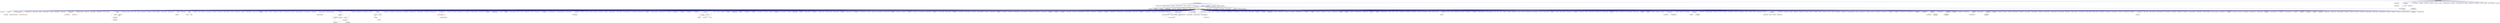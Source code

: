 digraph "threadmanager.hpp"
{
  edge [fontname="Helvetica",fontsize="10",labelfontname="Helvetica",labelfontsize="10"];
  node [fontname="Helvetica",fontsize="10",shape=record];
  Node269 [label="threadmanager.hpp",height=0.2,width=0.4,color="black", fillcolor="grey75", style="filled", fontcolor="black"];
  Node269 -> Node270 [dir="back",color="midnightblue",fontsize="10",style="solid",fontname="Helvetica"];
  Node270 [label="system_characteristics.hpp",height=0.2,width=0.4,color="black", fillcolor="white", style="filled",URL="$d0/d07/system__characteristics_8hpp.html"];
  Node270 -> Node271 [dir="back",color="midnightblue",fontsize="10",style="solid",fontname="Helvetica"];
  Node271 [label="oversubscribing_resource\l_partitioner.cpp",height=0.2,width=0.4,color="black", fillcolor="white", style="filled",URL="$dd/dee/oversubscribing__resource__partitioner_8cpp.html"];
  Node270 -> Node272 [dir="back",color="midnightblue",fontsize="10",style="solid",fontname="Helvetica"];
  Node272 [label="simple_resource_partitioner.cpp",height=0.2,width=0.4,color="black", fillcolor="white", style="filled",URL="$d5/df9/simple__resource__partitioner_8cpp.html"];
  Node269 -> Node273 [dir="back",color="midnightblue",fontsize="10",style="solid",fontname="Helvetica"];
  Node273 [label="threadmanager.hpp",height=0.2,width=0.4,color="black", fillcolor="white", style="filled",URL="$d7/d1b/include_2threadmanager_8hpp.html"];
  Node273 -> Node274 [dir="back",color="midnightblue",fontsize="10",style="solid",fontname="Helvetica"];
  Node274 [label="runtime.hpp",height=0.2,width=0.4,color="black", fillcolor="white", style="filled",URL="$d5/d15/include_2runtime_8hpp.html"];
  Node274 -> Node275 [dir="back",color="midnightblue",fontsize="10",style="solid",fontname="Helvetica"];
  Node275 [label="async_io_action.cpp",height=0.2,width=0.4,color="black", fillcolor="white", style="filled",URL="$d3/df5/async__io__action_8cpp.html"];
  Node274 -> Node276 [dir="back",color="midnightblue",fontsize="10",style="solid",fontname="Helvetica"];
  Node276 [label="async_io_external.cpp",height=0.2,width=0.4,color="black", fillcolor="white", style="filled",URL="$da/d9a/async__io__external_8cpp.html"];
  Node274 -> Node277 [dir="back",color="midnightblue",fontsize="10",style="solid",fontname="Helvetica"];
  Node277 [label="async_io_low_level.cpp",height=0.2,width=0.4,color="black", fillcolor="white", style="filled",URL="$dc/d10/async__io__low__level_8cpp.html"];
  Node274 -> Node278 [dir="back",color="midnightblue",fontsize="10",style="solid",fontname="Helvetica"];
  Node278 [label="async_io_simple.cpp",height=0.2,width=0.4,color="black", fillcolor="white", style="filled",URL="$da/db7/async__io__simple_8cpp.html"];
  Node274 -> Node279 [dir="back",color="midnightblue",fontsize="10",style="solid",fontname="Helvetica"];
  Node279 [label="rnd_future_reduce.cpp",height=0.2,width=0.4,color="black", fillcolor="white", style="filled",URL="$d1/db5/rnd__future__reduce_8cpp.html"];
  Node274 -> Node271 [dir="back",color="midnightblue",fontsize="10",style="solid",fontname="Helvetica"];
  Node274 -> Node270 [dir="back",color="midnightblue",fontsize="10",style="solid",fontname="Helvetica"];
  Node274 -> Node272 [dir="back",color="midnightblue",fontsize="10",style="solid",fontname="Helvetica"];
  Node274 -> Node280 [dir="back",color="midnightblue",fontsize="10",style="solid",fontname="Helvetica"];
  Node280 [label="hpx.hpp",height=0.2,width=0.4,color="red", fillcolor="white", style="filled",URL="$d0/daa/hpx_8hpp.html"];
  Node280 -> Node281 [dir="back",color="midnightblue",fontsize="10",style="solid",fontname="Helvetica"];
  Node281 [label="1d_stencil_1.cpp",height=0.2,width=0.4,color="black", fillcolor="white", style="filled",URL="$d2/db1/1d__stencil__1_8cpp.html"];
  Node280 -> Node282 [dir="back",color="midnightblue",fontsize="10",style="solid",fontname="Helvetica"];
  Node282 [label="1d_stencil_2.cpp",height=0.2,width=0.4,color="black", fillcolor="white", style="filled",URL="$d3/dd1/1d__stencil__2_8cpp.html"];
  Node280 -> Node283 [dir="back",color="midnightblue",fontsize="10",style="solid",fontname="Helvetica"];
  Node283 [label="1d_stencil_3.cpp",height=0.2,width=0.4,color="black", fillcolor="white", style="filled",URL="$db/d19/1d__stencil__3_8cpp.html"];
  Node280 -> Node284 [dir="back",color="midnightblue",fontsize="10",style="solid",fontname="Helvetica"];
  Node284 [label="1d_stencil_4.cpp",height=0.2,width=0.4,color="black", fillcolor="white", style="filled",URL="$d1/d7d/1d__stencil__4_8cpp.html"];
  Node280 -> Node285 [dir="back",color="midnightblue",fontsize="10",style="solid",fontname="Helvetica"];
  Node285 [label="1d_stencil_4_parallel.cpp",height=0.2,width=0.4,color="black", fillcolor="white", style="filled",URL="$d6/d05/1d__stencil__4__parallel_8cpp.html"];
  Node280 -> Node286 [dir="back",color="midnightblue",fontsize="10",style="solid",fontname="Helvetica"];
  Node286 [label="1d_stencil_4_repart.cpp",height=0.2,width=0.4,color="black", fillcolor="white", style="filled",URL="$d0/d6b/1d__stencil__4__repart_8cpp.html"];
  Node280 -> Node287 [dir="back",color="midnightblue",fontsize="10",style="solid",fontname="Helvetica"];
  Node287 [label="1d_stencil_4_throttle.cpp",height=0.2,width=0.4,color="black", fillcolor="white", style="filled",URL="$d6/de5/1d__stencil__4__throttle_8cpp.html"];
  Node280 -> Node288 [dir="back",color="midnightblue",fontsize="10",style="solid",fontname="Helvetica"];
  Node288 [label="1d_stencil_5.cpp",height=0.2,width=0.4,color="black", fillcolor="white", style="filled",URL="$d7/d2a/1d__stencil__5_8cpp.html"];
  Node280 -> Node289 [dir="back",color="midnightblue",fontsize="10",style="solid",fontname="Helvetica"];
  Node289 [label="1d_stencil_6.cpp",height=0.2,width=0.4,color="black", fillcolor="white", style="filled",URL="$db/de7/1d__stencil__6_8cpp.html"];
  Node280 -> Node290 [dir="back",color="midnightblue",fontsize="10",style="solid",fontname="Helvetica"];
  Node290 [label="1d_stencil_7.cpp",height=0.2,width=0.4,color="black", fillcolor="white", style="filled",URL="$d4/d5a/1d__stencil__7_8cpp.html"];
  Node280 -> Node291 [dir="back",color="midnightblue",fontsize="10",style="solid",fontname="Helvetica"];
  Node291 [label="1d_stencil_8.cpp",height=0.2,width=0.4,color="black", fillcolor="white", style="filled",URL="$df/de0/1d__stencil__8_8cpp.html"];
  Node280 -> Node292 [dir="back",color="midnightblue",fontsize="10",style="solid",fontname="Helvetica"];
  Node292 [label="accumulator.cpp",height=0.2,width=0.4,color="black", fillcolor="white", style="filled",URL="$d1/d81/accumulator_8cpp.html"];
  Node280 -> Node293 [dir="back",color="midnightblue",fontsize="10",style="solid",fontname="Helvetica"];
  Node293 [label="accumulator.hpp",height=0.2,width=0.4,color="red", fillcolor="white", style="filled",URL="$d4/d9d/server_2accumulator_8hpp.html"];
  Node293 -> Node292 [dir="back",color="midnightblue",fontsize="10",style="solid",fontname="Helvetica"];
  Node280 -> Node296 [dir="back",color="midnightblue",fontsize="10",style="solid",fontname="Helvetica"];
  Node296 [label="template_function_accumulator.hpp",height=0.2,width=0.4,color="black", fillcolor="white", style="filled",URL="$d7/da6/server_2template__function__accumulator_8hpp.html"];
  Node296 -> Node297 [dir="back",color="midnightblue",fontsize="10",style="solid",fontname="Helvetica"];
  Node297 [label="template_function_accumulator.cpp",height=0.2,width=0.4,color="black", fillcolor="white", style="filled",URL="$d5/d02/template__function__accumulator_8cpp.html"];
  Node296 -> Node298 [dir="back",color="midnightblue",fontsize="10",style="solid",fontname="Helvetica"];
  Node298 [label="template_function_accumulator.hpp",height=0.2,width=0.4,color="red", fillcolor="white", style="filled",URL="$d3/de9/template__function__accumulator_8hpp.html"];
  Node280 -> Node300 [dir="back",color="midnightblue",fontsize="10",style="solid",fontname="Helvetica"];
  Node300 [label="template_accumulator.cpp",height=0.2,width=0.4,color="black", fillcolor="white", style="filled",URL="$d0/d4a/template__accumulator_8cpp.html"];
  Node280 -> Node297 [dir="back",color="midnightblue",fontsize="10",style="solid",fontname="Helvetica"];
  Node280 -> Node298 [dir="back",color="midnightblue",fontsize="10",style="solid",fontname="Helvetica"];
  Node280 -> Node301 [dir="back",color="midnightblue",fontsize="10",style="solid",fontname="Helvetica"];
  Node301 [label="allgather_module.cpp",height=0.2,width=0.4,color="black", fillcolor="white", style="filled",URL="$df/de4/allgather__module_8cpp.html"];
  Node280 -> Node302 [dir="back",color="midnightblue",fontsize="10",style="solid",fontname="Helvetica"];
  Node302 [label="allgather.cpp",height=0.2,width=0.4,color="black", fillcolor="white", style="filled",URL="$d7/d06/allgather_8cpp.html"];
  Node280 -> Node303 [dir="back",color="midnightblue",fontsize="10",style="solid",fontname="Helvetica"];
  Node303 [label="allgather_and_gate.cpp",height=0.2,width=0.4,color="black", fillcolor="white", style="filled",URL="$d1/d56/allgather__and__gate_8cpp.html"];
  Node280 -> Node304 [dir="back",color="midnightblue",fontsize="10",style="solid",fontname="Helvetica"];
  Node304 [label="ag_client.cpp",height=0.2,width=0.4,color="black", fillcolor="white", style="filled",URL="$d4/d5d/ag__client_8cpp.html"];
  Node280 -> Node305 [dir="back",color="midnightblue",fontsize="10",style="solid",fontname="Helvetica"];
  Node305 [label="hpx_thread_phase.cpp",height=0.2,width=0.4,color="black", fillcolor="white", style="filled",URL="$d5/dca/hpx__thread__phase_8cpp.html"];
  Node280 -> Node306 [dir="back",color="midnightblue",fontsize="10",style="solid",fontname="Helvetica"];
  Node306 [label="os_thread_num.cpp",height=0.2,width=0.4,color="black", fillcolor="white", style="filled",URL="$d2/dfb/os__thread__num_8cpp.html"];
  Node280 -> Node307 [dir="back",color="midnightblue",fontsize="10",style="solid",fontname="Helvetica"];
  Node307 [label="cancelable_action.cpp",height=0.2,width=0.4,color="black", fillcolor="white", style="filled",URL="$d5/d0c/cancelable__action_8cpp.html"];
  Node280 -> Node308 [dir="back",color="midnightblue",fontsize="10",style="solid",fontname="Helvetica"];
  Node308 [label="cancelable_action.hpp",height=0.2,width=0.4,color="black", fillcolor="white", style="filled",URL="$d5/d4d/server_2cancelable__action_8hpp.html"];
  Node308 -> Node307 [dir="back",color="midnightblue",fontsize="10",style="solid",fontname="Helvetica"];
  Node308 -> Node309 [dir="back",color="midnightblue",fontsize="10",style="solid",fontname="Helvetica"];
  Node309 [label="cancelable_action.hpp",height=0.2,width=0.4,color="red", fillcolor="white", style="filled",URL="$d0/da3/stubs_2cancelable__action_8hpp.html"];
  Node280 -> Node309 [dir="back",color="midnightblue",fontsize="10",style="solid",fontname="Helvetica"];
  Node280 -> Node311 [dir="back",color="midnightblue",fontsize="10",style="solid",fontname="Helvetica"];
  Node311 [label="cancelable_action_client.cpp",height=0.2,width=0.4,color="black", fillcolor="white", style="filled",URL="$d1/db8/cancelable__action__client_8cpp.html"];
  Node280 -> Node312 [dir="back",color="midnightblue",fontsize="10",style="solid",fontname="Helvetica"];
  Node312 [label="cublas_matmul.cpp",height=0.2,width=0.4,color="black", fillcolor="white", style="filled",URL="$dd/d84/cublas__matmul_8cpp.html"];
  Node280 -> Node313 [dir="back",color="midnightblue",fontsize="10",style="solid",fontname="Helvetica"];
  Node313 [label="win_perf_counters.cpp",height=0.2,width=0.4,color="black", fillcolor="white", style="filled",URL="$d8/d11/win__perf__counters_8cpp.html"];
  Node280 -> Node314 [dir="back",color="midnightblue",fontsize="10",style="solid",fontname="Helvetica"];
  Node314 [label="win_perf_counters.hpp",height=0.2,width=0.4,color="black", fillcolor="white", style="filled",URL="$d5/da7/win__perf__counters_8hpp.html"];
  Node280 -> Node315 [dir="back",color="midnightblue",fontsize="10",style="solid",fontname="Helvetica"];
  Node315 [label="hello_world_component.hpp",height=0.2,width=0.4,color="red", fillcolor="white", style="filled",URL="$df/df0/hello__world__component_8hpp.html"];
  Node280 -> Node318 [dir="back",color="midnightblue",fontsize="10",style="solid",fontname="Helvetica"];
  Node318 [label="interpolate1d.cpp",height=0.2,width=0.4,color="black", fillcolor="white", style="filled",URL="$d0/d05/interpolate1d_8cpp.html"];
  Node280 -> Node319 [dir="back",color="midnightblue",fontsize="10",style="solid",fontname="Helvetica"];
  Node319 [label="partition.hpp",height=0.2,width=0.4,color="black", fillcolor="white", style="filled",URL="$d0/d7a/examples_2interpolate1d_2interpolate1d_2partition_8hpp.html"];
  Node319 -> Node318 [dir="back",color="midnightblue",fontsize="10",style="solid",fontname="Helvetica"];
  Node319 -> Node320 [dir="back",color="midnightblue",fontsize="10",style="solid",fontname="Helvetica"];
  Node320 [label="interpolate1d.hpp",height=0.2,width=0.4,color="red", fillcolor="white", style="filled",URL="$d4/dc7/interpolate1d_8hpp.html"];
  Node320 -> Node318 [dir="back",color="midnightblue",fontsize="10",style="solid",fontname="Helvetica"];
  Node280 -> Node322 [dir="back",color="midnightblue",fontsize="10",style="solid",fontname="Helvetica"];
  Node322 [label="partition.hpp",height=0.2,width=0.4,color="black", fillcolor="white", style="filled",URL="$d0/dff/examples_2interpolate1d_2interpolate1d_2server_2partition_8hpp.html"];
  Node322 -> Node319 [dir="back",color="midnightblue",fontsize="10",style="solid",fontname="Helvetica"];
  Node322 -> Node323 [dir="back",color="midnightblue",fontsize="10",style="solid",fontname="Helvetica"];
  Node323 [label="partition.cpp",height=0.2,width=0.4,color="black", fillcolor="white", style="filled",URL="$d0/d4f/examples_2interpolate1d_2interpolate1d_2server_2partition_8cpp.html"];
  Node280 -> Node320 [dir="back",color="midnightblue",fontsize="10",style="solid",fontname="Helvetica"];
  Node280 -> Node324 [dir="back",color="midnightblue",fontsize="10",style="solid",fontname="Helvetica"];
  Node324 [label="read_values.cpp",height=0.2,width=0.4,color="black", fillcolor="white", style="filled",URL="$d0/d8c/interpolate1d_2interpolate1d_2read__values_8cpp.html"];
  Node280 -> Node323 [dir="back",color="midnightblue",fontsize="10",style="solid",fontname="Helvetica"];
  Node280 -> Node325 [dir="back",color="midnightblue",fontsize="10",style="solid",fontname="Helvetica"];
  Node325 [label="jacobi.cpp",height=0.2,width=0.4,color="black", fillcolor="white", style="filled",URL="$d2/d27/jacobi_8cpp.html"];
  Node280 -> Node326 [dir="back",color="midnightblue",fontsize="10",style="solid",fontname="Helvetica"];
  Node326 [label="grid.cpp",height=0.2,width=0.4,color="black", fillcolor="white", style="filled",URL="$d6/d1b/jacobi__component_2grid_8cpp.html"];
  Node280 -> Node327 [dir="back",color="midnightblue",fontsize="10",style="solid",fontname="Helvetica"];
  Node327 [label="row.cpp",height=0.2,width=0.4,color="black", fillcolor="white", style="filled",URL="$d3/d86/server_2row_8cpp.html"];
  Node280 -> Node328 [dir="back",color="midnightblue",fontsize="10",style="solid",fontname="Helvetica"];
  Node328 [label="solver.cpp",height=0.2,width=0.4,color="black", fillcolor="white", style="filled",URL="$d6/d94/solver_8cpp.html"];
  Node280 -> Node329 [dir="back",color="midnightblue",fontsize="10",style="solid",fontname="Helvetica"];
  Node329 [label="stencil_iterator.cpp",height=0.2,width=0.4,color="black", fillcolor="white", style="filled",URL="$d6/de1/server_2stencil__iterator_8cpp.html"];
  Node280 -> Node330 [dir="back",color="midnightblue",fontsize="10",style="solid",fontname="Helvetica"];
  Node330 [label="stencil_iterator.cpp",height=0.2,width=0.4,color="black", fillcolor="white", style="filled",URL="$d7/d71/stencil__iterator_8cpp.html"];
  Node280 -> Node331 [dir="back",color="midnightblue",fontsize="10",style="solid",fontname="Helvetica"];
  Node331 [label="jacobi.cpp",height=0.2,width=0.4,color="black", fillcolor="white", style="filled",URL="$d3/d44/smp_2jacobi_8cpp.html"];
  Node280 -> Node332 [dir="back",color="midnightblue",fontsize="10",style="solid",fontname="Helvetica"];
  Node332 [label="jacobi_hpx.cpp",height=0.2,width=0.4,color="black", fillcolor="white", style="filled",URL="$d8/d72/jacobi__hpx_8cpp.html"];
  Node280 -> Node333 [dir="back",color="midnightblue",fontsize="10",style="solid",fontname="Helvetica"];
  Node333 [label="jacobi_nonuniform.cpp",height=0.2,width=0.4,color="black", fillcolor="white", style="filled",URL="$dd/ddc/jacobi__nonuniform_8cpp.html"];
  Node280 -> Node334 [dir="back",color="midnightblue",fontsize="10",style="solid",fontname="Helvetica"];
  Node334 [label="jacobi_nonuniform_hpx.cpp",height=0.2,width=0.4,color="black", fillcolor="white", style="filled",URL="$de/d56/jacobi__nonuniform__hpx_8cpp.html"];
  Node280 -> Node335 [dir="back",color="midnightblue",fontsize="10",style="solid",fontname="Helvetica"];
  Node335 [label="nqueen.cpp",height=0.2,width=0.4,color="black", fillcolor="white", style="filled",URL="$db/dca/nqueen_8cpp.html"];
  Node280 -> Node336 [dir="back",color="midnightblue",fontsize="10",style="solid",fontname="Helvetica"];
  Node336 [label="nqueen.hpp",height=0.2,width=0.4,color="red", fillcolor="white", style="filled",URL="$de/d58/server_2nqueen_8hpp.html"];
  Node336 -> Node335 [dir="back",color="midnightblue",fontsize="10",style="solid",fontname="Helvetica"];
  Node280 -> Node339 [dir="back",color="midnightblue",fontsize="10",style="solid",fontname="Helvetica"];
  Node339 [label="nqueen_client.cpp",height=0.2,width=0.4,color="black", fillcolor="white", style="filled",URL="$d3/d5e/nqueen__client_8cpp.html"];
  Node280 -> Node340 [dir="back",color="midnightblue",fontsize="10",style="solid",fontname="Helvetica"];
  Node340 [label="sine.cpp",height=0.2,width=0.4,color="black", fillcolor="white", style="filled",URL="$d3/d0d/server_2sine_8cpp.html"];
  Node280 -> Node341 [dir="back",color="midnightblue",fontsize="10",style="solid",fontname="Helvetica"];
  Node341 [label="sine.hpp",height=0.2,width=0.4,color="black", fillcolor="white", style="filled",URL="$d8/dac/sine_8hpp.html"];
  Node341 -> Node340 [dir="back",color="midnightblue",fontsize="10",style="solid",fontname="Helvetica"];
  Node341 -> Node342 [dir="back",color="midnightblue",fontsize="10",style="solid",fontname="Helvetica"];
  Node342 [label="sine.cpp",height=0.2,width=0.4,color="black", fillcolor="white", style="filled",URL="$d5/dd8/sine_8cpp.html"];
  Node280 -> Node342 [dir="back",color="midnightblue",fontsize="10",style="solid",fontname="Helvetica"];
  Node280 -> Node343 [dir="back",color="midnightblue",fontsize="10",style="solid",fontname="Helvetica"];
  Node343 [label="sine_client.cpp",height=0.2,width=0.4,color="black", fillcolor="white", style="filled",URL="$db/d62/sine__client_8cpp.html"];
  Node280 -> Node344 [dir="back",color="midnightblue",fontsize="10",style="solid",fontname="Helvetica"];
  Node344 [label="qt.cpp",height=0.2,width=0.4,color="black", fillcolor="white", style="filled",URL="$df/d90/qt_8cpp.html"];
  Node280 -> Node345 [dir="back",color="midnightblue",fontsize="10",style="solid",fontname="Helvetica"];
  Node345 [label="queue_client.cpp",height=0.2,width=0.4,color="black", fillcolor="white", style="filled",URL="$d7/d96/queue__client_8cpp.html"];
  Node280 -> Node346 [dir="back",color="midnightblue",fontsize="10",style="solid",fontname="Helvetica"];
  Node346 [label="customize_async.cpp",height=0.2,width=0.4,color="black", fillcolor="white", style="filled",URL="$d0/d82/customize__async_8cpp.html"];
  Node280 -> Node347 [dir="back",color="midnightblue",fontsize="10",style="solid",fontname="Helvetica"];
  Node347 [label="data_actions.cpp",height=0.2,width=0.4,color="black", fillcolor="white", style="filled",URL="$dc/d68/data__actions_8cpp.html"];
  Node280 -> Node348 [dir="back",color="midnightblue",fontsize="10",style="solid",fontname="Helvetica"];
  Node348 [label="error_handling.cpp",height=0.2,width=0.4,color="black", fillcolor="white", style="filled",URL="$d9/d96/error__handling_8cpp.html"];
  Node280 -> Node349 [dir="back",color="midnightblue",fontsize="10",style="solid",fontname="Helvetica"];
  Node349 [label="event_synchronization.cpp",height=0.2,width=0.4,color="black", fillcolor="white", style="filled",URL="$d0/d35/event__synchronization_8cpp.html"];
  Node280 -> Node350 [dir="back",color="midnightblue",fontsize="10",style="solid",fontname="Helvetica"];
  Node350 [label="factorial.cpp",height=0.2,width=0.4,color="black", fillcolor="white", style="filled",URL="$d9/d00/factorial_8cpp.html"];
  Node280 -> Node351 [dir="back",color="midnightblue",fontsize="10",style="solid",fontname="Helvetica"];
  Node351 [label="file_serialization.cpp",height=0.2,width=0.4,color="black", fillcolor="white", style="filled",URL="$de/d58/file__serialization_8cpp.html"];
  Node280 -> Node352 [dir="back",color="midnightblue",fontsize="10",style="solid",fontname="Helvetica"];
  Node352 [label="init_globally.cpp",height=0.2,width=0.4,color="black", fillcolor="white", style="filled",URL="$d6/dad/init__globally_8cpp.html"];
  Node280 -> Node353 [dir="back",color="midnightblue",fontsize="10",style="solid",fontname="Helvetica"];
  Node353 [label="interest_calculator.cpp",height=0.2,width=0.4,color="black", fillcolor="white", style="filled",URL="$d2/d86/interest__calculator_8cpp.html"];
  Node280 -> Node354 [dir="back",color="midnightblue",fontsize="10",style="solid",fontname="Helvetica"];
  Node354 [label="non_atomic_rma.cpp",height=0.2,width=0.4,color="black", fillcolor="white", style="filled",URL="$d7/d8b/non__atomic__rma_8cpp.html"];
  Node280 -> Node355 [dir="back",color="midnightblue",fontsize="10",style="solid",fontname="Helvetica"];
  Node355 [label="partitioned_vector\l_spmd_foreach.cpp",height=0.2,width=0.4,color="black", fillcolor="white", style="filled",URL="$db/d7c/partitioned__vector__spmd__foreach_8cpp.html"];
  Node280 -> Node356 [dir="back",color="midnightblue",fontsize="10",style="solid",fontname="Helvetica"];
  Node356 [label="pipeline1.cpp",height=0.2,width=0.4,color="black", fillcolor="white", style="filled",URL="$d5/d77/pipeline1_8cpp.html"];
  Node280 -> Node357 [dir="back",color="midnightblue",fontsize="10",style="solid",fontname="Helvetica"];
  Node357 [label="quicksort.cpp",height=0.2,width=0.4,color="black", fillcolor="white", style="filled",URL="$d3/d1e/quicksort_8cpp.html"];
  Node280 -> Node358 [dir="back",color="midnightblue",fontsize="10",style="solid",fontname="Helvetica"];
  Node358 [label="receive_buffer.cpp",height=0.2,width=0.4,color="black", fillcolor="white", style="filled",URL="$d7/d10/receive__buffer_8cpp.html"];
  Node280 -> Node359 [dir="back",color="midnightblue",fontsize="10",style="solid",fontname="Helvetica"];
  Node359 [label="safe_object.cpp",height=0.2,width=0.4,color="black", fillcolor="white", style="filled",URL="$dd/d52/safe__object_8cpp.html"];
  Node280 -> Node360 [dir="back",color="midnightblue",fontsize="10",style="solid",fontname="Helvetica"];
  Node360 [label="sort_by_key_demo.cpp",height=0.2,width=0.4,color="black", fillcolor="white", style="filled",URL="$da/d20/sort__by__key__demo_8cpp.html"];
  Node280 -> Node361 [dir="back",color="midnightblue",fontsize="10",style="solid",fontname="Helvetica"];
  Node361 [label="timed_wake.cpp",height=0.2,width=0.4,color="black", fillcolor="white", style="filled",URL="$d8/df9/timed__wake_8cpp.html"];
  Node280 -> Node362 [dir="back",color="midnightblue",fontsize="10",style="solid",fontname="Helvetica"];
  Node362 [label="vector_counting_dotproduct.cpp",height=0.2,width=0.4,color="black", fillcolor="white", style="filled",URL="$df/de9/vector__counting__dotproduct_8cpp.html"];
  Node280 -> Node363 [dir="back",color="midnightblue",fontsize="10",style="solid",fontname="Helvetica"];
  Node363 [label="vector_zip_dotproduct.cpp",height=0.2,width=0.4,color="black", fillcolor="white", style="filled",URL="$dc/d18/vector__zip__dotproduct_8cpp.html"];
  Node280 -> Node364 [dir="back",color="midnightblue",fontsize="10",style="solid",fontname="Helvetica"];
  Node364 [label="zerocopy_rdma.cpp",height=0.2,width=0.4,color="black", fillcolor="white", style="filled",URL="$d1/dad/zerocopy__rdma_8cpp.html"];
  Node280 -> Node365 [dir="back",color="midnightblue",fontsize="10",style="solid",fontname="Helvetica"];
  Node365 [label="random_mem_access.cpp",height=0.2,width=0.4,color="black", fillcolor="white", style="filled",URL="$d1/d51/random__mem__access_8cpp.html"];
  Node280 -> Node366 [dir="back",color="midnightblue",fontsize="10",style="solid",fontname="Helvetica"];
  Node366 [label="random_mem_access.hpp",height=0.2,width=0.4,color="red", fillcolor="white", style="filled",URL="$d0/d19/server_2random__mem__access_8hpp.html"];
  Node366 -> Node365 [dir="back",color="midnightblue",fontsize="10",style="solid",fontname="Helvetica"];
  Node280 -> Node369 [dir="back",color="midnightblue",fontsize="10",style="solid",fontname="Helvetica"];
  Node369 [label="random_mem_access_client.cpp",height=0.2,width=0.4,color="black", fillcolor="white", style="filled",URL="$df/d1b/random__mem__access__client_8cpp.html"];
  Node280 -> Node271 [dir="back",color="midnightblue",fontsize="10",style="solid",fontname="Helvetica"];
  Node280 -> Node272 [dir="back",color="midnightblue",fontsize="10",style="solid",fontname="Helvetica"];
  Node280 -> Node370 [dir="back",color="midnightblue",fontsize="10",style="solid",fontname="Helvetica"];
  Node370 [label="dimension.hpp",height=0.2,width=0.4,color="red", fillcolor="white", style="filled",URL="$d6/d39/sheneos_2sheneos_2dimension_8hpp.html"];
  Node370 -> Node376 [dir="back",color="midnightblue",fontsize="10",style="solid",fontname="Helvetica"];
  Node376 [label="partition3d.hpp",height=0.2,width=0.4,color="black", fillcolor="white", style="filled",URL="$dd/dbf/server_2partition3d_8hpp.html"];
  Node376 -> Node377 [dir="back",color="midnightblue",fontsize="10",style="solid",fontname="Helvetica"];
  Node377 [label="partition3d.hpp",height=0.2,width=0.4,color="black", fillcolor="white", style="filled",URL="$d1/d50/partition3d_8hpp.html"];
  Node377 -> Node373 [dir="back",color="midnightblue",fontsize="10",style="solid",fontname="Helvetica"];
  Node373 [label="interpolator.cpp",height=0.2,width=0.4,color="black", fillcolor="white", style="filled",URL="$d5/d02/interpolator_8cpp.html"];
  Node377 -> Node378 [dir="back",color="midnightblue",fontsize="10",style="solid",fontname="Helvetica"];
  Node378 [label="interpolator.hpp",height=0.2,width=0.4,color="red", fillcolor="white", style="filled",URL="$dc/d3b/interpolator_8hpp.html"];
  Node378 -> Node373 [dir="back",color="midnightblue",fontsize="10",style="solid",fontname="Helvetica"];
  Node378 -> Node381 [dir="back",color="midnightblue",fontsize="10",style="solid",fontname="Helvetica"];
  Node381 [label="sheneos_test.cpp",height=0.2,width=0.4,color="black", fillcolor="white", style="filled",URL="$d4/d6e/sheneos__test_8cpp.html"];
  Node376 -> Node375 [dir="back",color="midnightblue",fontsize="10",style="solid",fontname="Helvetica"];
  Node375 [label="partition3d.cpp",height=0.2,width=0.4,color="black", fillcolor="white", style="filled",URL="$de/d70/partition3d_8cpp.html"];
  Node280 -> Node373 [dir="back",color="midnightblue",fontsize="10",style="solid",fontname="Helvetica"];
  Node280 -> Node377 [dir="back",color="midnightblue",fontsize="10",style="solid",fontname="Helvetica"];
  Node280 -> Node376 [dir="back",color="midnightblue",fontsize="10",style="solid",fontname="Helvetica"];
  Node280 -> Node378 [dir="back",color="midnightblue",fontsize="10",style="solid",fontname="Helvetica"];
  Node280 -> Node382 [dir="back",color="midnightblue",fontsize="10",style="solid",fontname="Helvetica"];
  Node382 [label="configuration.hpp",height=0.2,width=0.4,color="red", fillcolor="white", style="filled",URL="$dc/d0a/configuration_8hpp.html"];
  Node382 -> Node378 [dir="back",color="midnightblue",fontsize="10",style="solid",fontname="Helvetica"];
  Node280 -> Node374 [dir="back",color="midnightblue",fontsize="10",style="solid",fontname="Helvetica"];
  Node374 [label="read_values.cpp",height=0.2,width=0.4,color="black", fillcolor="white", style="filled",URL="$d7/da4/sheneos_2sheneos_2read__values_8cpp.html"];
  Node280 -> Node375 [dir="back",color="midnightblue",fontsize="10",style="solid",fontname="Helvetica"];
  Node280 -> Node381 [dir="back",color="midnightblue",fontsize="10",style="solid",fontname="Helvetica"];
  Node280 -> Node384 [dir="back",color="midnightblue",fontsize="10",style="solid",fontname="Helvetica"];
  Node384 [label="startup_shutdown.cpp",height=0.2,width=0.4,color="black", fillcolor="white", style="filled",URL="$d3/dfc/server_2startup__shutdown_8cpp.html"];
  Node280 -> Node385 [dir="back",color="midnightblue",fontsize="10",style="solid",fontname="Helvetica"];
  Node385 [label="startup_shutdown.cpp",height=0.2,width=0.4,color="black", fillcolor="white", style="filled",URL="$d0/ddb/startup__shutdown_8cpp.html"];
  Node280 -> Node386 [dir="back",color="midnightblue",fontsize="10",style="solid",fontname="Helvetica"];
  Node386 [label="spin.cpp",height=0.2,width=0.4,color="black", fillcolor="white", style="filled",URL="$d7/df2/spin_8cpp.html"];
  Node280 -> Node387 [dir="back",color="midnightblue",fontsize="10",style="solid",fontname="Helvetica"];
  Node387 [label="throttle.cpp",height=0.2,width=0.4,color="black", fillcolor="white", style="filled",URL="$de/d56/server_2throttle_8cpp.html"];
  Node280 -> Node388 [dir="back",color="midnightblue",fontsize="10",style="solid",fontname="Helvetica"];
  Node388 [label="throttle.hpp",height=0.2,width=0.4,color="black", fillcolor="white", style="filled",URL="$db/dc9/server_2throttle_8hpp.html"];
  Node388 -> Node387 [dir="back",color="midnightblue",fontsize="10",style="solid",fontname="Helvetica"];
  Node388 -> Node389 [dir="back",color="midnightblue",fontsize="10",style="solid",fontname="Helvetica"];
  Node389 [label="throttle.hpp",height=0.2,width=0.4,color="black", fillcolor="white", style="filled",URL="$d5/dec/stubs_2throttle_8hpp.html"];
  Node389 -> Node390 [dir="back",color="midnightblue",fontsize="10",style="solid",fontname="Helvetica"];
  Node390 [label="throttle.hpp",height=0.2,width=0.4,color="red", fillcolor="white", style="filled",URL="$d2/d2e/throttle_8hpp.html"];
  Node390 -> Node391 [dir="back",color="midnightblue",fontsize="10",style="solid",fontname="Helvetica"];
  Node391 [label="throttle.cpp",height=0.2,width=0.4,color="black", fillcolor="white", style="filled",URL="$db/d02/throttle_8cpp.html"];
  Node280 -> Node389 [dir="back",color="midnightblue",fontsize="10",style="solid",fontname="Helvetica"];
  Node280 -> Node391 [dir="back",color="midnightblue",fontsize="10",style="solid",fontname="Helvetica"];
  Node280 -> Node390 [dir="back",color="midnightblue",fontsize="10",style="solid",fontname="Helvetica"];
  Node280 -> Node393 [dir="back",color="midnightblue",fontsize="10",style="solid",fontname="Helvetica"];
  Node393 [label="transpose_await.cpp",height=0.2,width=0.4,color="black", fillcolor="white", style="filled",URL="$de/d68/transpose__await_8cpp.html"];
  Node280 -> Node394 [dir="back",color="midnightblue",fontsize="10",style="solid",fontname="Helvetica"];
  Node394 [label="transpose_block.cpp",height=0.2,width=0.4,color="black", fillcolor="white", style="filled",URL="$d0/de1/transpose__block_8cpp.html"];
  Node280 -> Node395 [dir="back",color="midnightblue",fontsize="10",style="solid",fontname="Helvetica"];
  Node395 [label="transpose_block_numa.cpp",height=0.2,width=0.4,color="black", fillcolor="white", style="filled",URL="$dd/d3b/transpose__block__numa_8cpp.html"];
  Node280 -> Node396 [dir="back",color="midnightblue",fontsize="10",style="solid",fontname="Helvetica"];
  Node396 [label="transpose_serial.cpp",height=0.2,width=0.4,color="black", fillcolor="white", style="filled",URL="$db/d74/transpose__serial_8cpp.html"];
  Node280 -> Node397 [dir="back",color="midnightblue",fontsize="10",style="solid",fontname="Helvetica"];
  Node397 [label="transpose_serial_block.cpp",height=0.2,width=0.4,color="black", fillcolor="white", style="filled",URL="$d8/daa/transpose__serial__block_8cpp.html"];
  Node280 -> Node398 [dir="back",color="midnightblue",fontsize="10",style="solid",fontname="Helvetica"];
  Node398 [label="transpose_serial_vector.cpp",height=0.2,width=0.4,color="black", fillcolor="white", style="filled",URL="$d4/d04/transpose__serial__vector_8cpp.html"];
  Node280 -> Node399 [dir="back",color="midnightblue",fontsize="10",style="solid",fontname="Helvetica"];
  Node399 [label="transpose_smp.cpp",height=0.2,width=0.4,color="black", fillcolor="white", style="filled",URL="$d2/d99/transpose__smp_8cpp.html"];
  Node280 -> Node400 [dir="back",color="midnightblue",fontsize="10",style="solid",fontname="Helvetica"];
  Node400 [label="transpose_smp_block.cpp",height=0.2,width=0.4,color="black", fillcolor="white", style="filled",URL="$da/d4d/transpose__smp__block_8cpp.html"];
  Node280 -> Node401 [dir="back",color="midnightblue",fontsize="10",style="solid",fontname="Helvetica"];
  Node401 [label="simple_central_tuplespace.hpp",height=0.2,width=0.4,color="red", fillcolor="white", style="filled",URL="$db/d69/server_2simple__central__tuplespace_8hpp.html"];
  Node401 -> Node402 [dir="back",color="midnightblue",fontsize="10",style="solid",fontname="Helvetica"];
  Node402 [label="simple_central_tuplespace.cpp",height=0.2,width=0.4,color="black", fillcolor="white", style="filled",URL="$d3/dec/simple__central__tuplespace_8cpp.html"];
  Node280 -> Node406 [dir="back",color="midnightblue",fontsize="10",style="solid",fontname="Helvetica"];
  Node406 [label="tuples_warehouse.hpp",height=0.2,width=0.4,color="black", fillcolor="white", style="filled",URL="$da/de6/tuples__warehouse_8hpp.html"];
  Node406 -> Node401 [dir="back",color="midnightblue",fontsize="10",style="solid",fontname="Helvetica"];
  Node280 -> Node402 [dir="back",color="midnightblue",fontsize="10",style="solid",fontname="Helvetica"];
  Node280 -> Node407 [dir="back",color="midnightblue",fontsize="10",style="solid",fontname="Helvetica"];
  Node407 [label="hpx_runtime.cpp",height=0.2,width=0.4,color="black", fillcolor="white", style="filled",URL="$d7/d1e/hpx__runtime_8cpp.html"];
  Node280 -> Node408 [dir="back",color="midnightblue",fontsize="10",style="solid",fontname="Helvetica"];
  Node408 [label="synchronize.cpp",height=0.2,width=0.4,color="black", fillcolor="white", style="filled",URL="$da/da2/synchronize_8cpp.html"];
  Node280 -> Node409 [dir="back",color="midnightblue",fontsize="10",style="solid",fontname="Helvetica"];
  Node409 [label="agas_cache_timings.cpp",height=0.2,width=0.4,color="black", fillcolor="white", style="filled",URL="$dd/d37/agas__cache__timings_8cpp.html"];
  Node280 -> Node410 [dir="back",color="midnightblue",fontsize="10",style="solid",fontname="Helvetica"];
  Node410 [label="async_overheads.cpp",height=0.2,width=0.4,color="black", fillcolor="white", style="filled",URL="$de/da6/async__overheads_8cpp.html"];
  Node280 -> Node411 [dir="back",color="midnightblue",fontsize="10",style="solid",fontname="Helvetica"];
  Node411 [label="coroutines_call_overhead.cpp",height=0.2,width=0.4,color="black", fillcolor="white", style="filled",URL="$da/d1e/coroutines__call__overhead_8cpp.html"];
  Node280 -> Node412 [dir="back",color="midnightblue",fontsize="10",style="solid",fontname="Helvetica"];
  Node412 [label="foreach_scaling.cpp",height=0.2,width=0.4,color="black", fillcolor="white", style="filled",URL="$d4/d94/foreach__scaling_8cpp.html"];
  Node280 -> Node413 [dir="back",color="midnightblue",fontsize="10",style="solid",fontname="Helvetica"];
  Node413 [label="function_object_wrapper\l_overhead.cpp",height=0.2,width=0.4,color="black", fillcolor="white", style="filled",URL="$d5/d6f/function__object__wrapper__overhead_8cpp.html"];
  Node280 -> Node414 [dir="back",color="midnightblue",fontsize="10",style="solid",fontname="Helvetica"];
  Node414 [label="hpx_homogeneous_timed\l_task_spawn_executors.cpp",height=0.2,width=0.4,color="black", fillcolor="white", style="filled",URL="$d1/d3b/hpx__homogeneous__timed__task__spawn__executors_8cpp.html"];
  Node280 -> Node415 [dir="back",color="midnightblue",fontsize="10",style="solid",fontname="Helvetica"];
  Node415 [label="htts2_hpx.cpp",height=0.2,width=0.4,color="black", fillcolor="white", style="filled",URL="$d2/daf/htts2__hpx_8cpp.html"];
  Node280 -> Node416 [dir="back",color="midnightblue",fontsize="10",style="solid",fontname="Helvetica"];
  Node416 [label="partitioned_vector\l_foreach.cpp",height=0.2,width=0.4,color="black", fillcolor="white", style="filled",URL="$df/d5f/partitioned__vector__foreach_8cpp.html"];
  Node280 -> Node417 [dir="back",color="midnightblue",fontsize="10",style="solid",fontname="Helvetica"];
  Node417 [label="serialization_overhead.cpp",height=0.2,width=0.4,color="black", fillcolor="white", style="filled",URL="$d3/df8/serialization__overhead_8cpp.html"];
  Node280 -> Node418 [dir="back",color="midnightblue",fontsize="10",style="solid",fontname="Helvetica"];
  Node418 [label="sizeof.cpp",height=0.2,width=0.4,color="black", fillcolor="white", style="filled",URL="$d3/d0f/sizeof_8cpp.html"];
  Node280 -> Node419 [dir="back",color="midnightblue",fontsize="10",style="solid",fontname="Helvetica"];
  Node419 [label="skynet.cpp",height=0.2,width=0.4,color="black", fillcolor="white", style="filled",URL="$d0/dc3/skynet_8cpp.html"];
  Node280 -> Node420 [dir="back",color="midnightblue",fontsize="10",style="solid",fontname="Helvetica"];
  Node420 [label="stencil3_iterators.cpp",height=0.2,width=0.4,color="black", fillcolor="white", style="filled",URL="$db/d9e/stencil3__iterators_8cpp.html"];
  Node280 -> Node421 [dir="back",color="midnightblue",fontsize="10",style="solid",fontname="Helvetica"];
  Node421 [label="stream.cpp",height=0.2,width=0.4,color="black", fillcolor="white", style="filled",URL="$da/d5f/stream_8cpp.html"];
  Node280 -> Node422 [dir="back",color="midnightblue",fontsize="10",style="solid",fontname="Helvetica"];
  Node422 [label="timed_task_spawn.cpp",height=0.2,width=0.4,color="black", fillcolor="white", style="filled",URL="$df/de1/timed__task__spawn_8cpp.html"];
  Node280 -> Node423 [dir="back",color="midnightblue",fontsize="10",style="solid",fontname="Helvetica"];
  Node423 [label="transform_reduce_binary\l_scaling.cpp",height=0.2,width=0.4,color="black", fillcolor="white", style="filled",URL="$d1/dae/transform__reduce__binary__scaling_8cpp.html"];
  Node280 -> Node424 [dir="back",color="midnightblue",fontsize="10",style="solid",fontname="Helvetica"];
  Node424 [label="transform_reduce_scaling.cpp",height=0.2,width=0.4,color="black", fillcolor="white", style="filled",URL="$db/d2a/transform__reduce__scaling_8cpp.html"];
  Node280 -> Node425 [dir="back",color="midnightblue",fontsize="10",style="solid",fontname="Helvetica"];
  Node425 [label="minmax_element_performance.cpp",height=0.2,width=0.4,color="black", fillcolor="white", style="filled",URL="$d9/d93/minmax__element__performance_8cpp.html"];
  Node280 -> Node426 [dir="back",color="midnightblue",fontsize="10",style="solid",fontname="Helvetica"];
  Node426 [label="barrier_performance.cpp",height=0.2,width=0.4,color="black", fillcolor="white", style="filled",URL="$d6/d6c/barrier__performance_8cpp.html"];
  Node280 -> Node427 [dir="back",color="midnightblue",fontsize="10",style="solid",fontname="Helvetica"];
  Node427 [label="network_storage.cpp",height=0.2,width=0.4,color="black", fillcolor="white", style="filled",URL="$db/daa/network__storage_8cpp.html"];
  Node280 -> Node428 [dir="back",color="midnightblue",fontsize="10",style="solid",fontname="Helvetica"];
  Node428 [label="simple_profiler.hpp",height=0.2,width=0.4,color="black", fillcolor="white", style="filled",URL="$d8/d02/simple__profiler_8hpp.html"];
  Node428 -> Node427 [dir="back",color="midnightblue",fontsize="10",style="solid",fontname="Helvetica"];
  Node280 -> Node429 [dir="back",color="midnightblue",fontsize="10",style="solid",fontname="Helvetica"];
  Node429 [label="osu_bcast.cpp",height=0.2,width=0.4,color="black", fillcolor="white", style="filled",URL="$d3/dca/osu__bcast_8cpp.html"];
  Node280 -> Node430 [dir="back",color="midnightblue",fontsize="10",style="solid",fontname="Helvetica"];
  Node430 [label="osu_bibw.cpp",height=0.2,width=0.4,color="black", fillcolor="white", style="filled",URL="$d2/d04/osu__bibw_8cpp.html"];
  Node280 -> Node431 [dir="back",color="midnightblue",fontsize="10",style="solid",fontname="Helvetica"];
  Node431 [label="osu_bw.cpp",height=0.2,width=0.4,color="black", fillcolor="white", style="filled",URL="$d4/d20/osu__bw_8cpp.html"];
  Node280 -> Node432 [dir="back",color="midnightblue",fontsize="10",style="solid",fontname="Helvetica"];
  Node432 [label="osu_latency.cpp",height=0.2,width=0.4,color="black", fillcolor="white", style="filled",URL="$df/d58/osu__latency_8cpp.html"];
  Node280 -> Node433 [dir="back",color="midnightblue",fontsize="10",style="solid",fontname="Helvetica"];
  Node433 [label="osu_multi_lat.cpp",height=0.2,width=0.4,color="black", fillcolor="white", style="filled",URL="$d7/d91/osu__multi__lat_8cpp.html"];
  Node280 -> Node434 [dir="back",color="midnightblue",fontsize="10",style="solid",fontname="Helvetica"];
  Node434 [label="osu_scatter.cpp",height=0.2,width=0.4,color="black", fillcolor="white", style="filled",URL="$d4/d4c/osu__scatter_8cpp.html"];
  Node280 -> Node435 [dir="back",color="midnightblue",fontsize="10",style="solid",fontname="Helvetica"];
  Node435 [label="pingpong_performance.cpp",height=0.2,width=0.4,color="black", fillcolor="white", style="filled",URL="$de/d03/pingpong__performance_8cpp.html"];
  Node280 -> Node436 [dir="back",color="midnightblue",fontsize="10",style="solid",fontname="Helvetica"];
  Node436 [label="benchmark_is_heap.cpp",height=0.2,width=0.4,color="black", fillcolor="white", style="filled",URL="$da/d4f/benchmark__is__heap_8cpp.html"];
  Node280 -> Node437 [dir="back",color="midnightblue",fontsize="10",style="solid",fontname="Helvetica"];
  Node437 [label="benchmark_is_heap_until.cpp",height=0.2,width=0.4,color="black", fillcolor="white", style="filled",URL="$dc/df5/benchmark__is__heap__until_8cpp.html"];
  Node280 -> Node438 [dir="back",color="midnightblue",fontsize="10",style="solid",fontname="Helvetica"];
  Node438 [label="benchmark_merge.cpp",height=0.2,width=0.4,color="black", fillcolor="white", style="filled",URL="$dd/d49/benchmark__merge_8cpp.html"];
  Node280 -> Node439 [dir="back",color="midnightblue",fontsize="10",style="solid",fontname="Helvetica"];
  Node439 [label="benchmark_partition.cpp",height=0.2,width=0.4,color="black", fillcolor="white", style="filled",URL="$d9/d88/benchmark__partition_8cpp.html"];
  Node280 -> Node440 [dir="back",color="midnightblue",fontsize="10",style="solid",fontname="Helvetica"];
  Node440 [label="benchmark_partition\l_copy.cpp",height=0.2,width=0.4,color="black", fillcolor="white", style="filled",URL="$d3/d0e/benchmark__partition__copy_8cpp.html"];
  Node280 -> Node441 [dir="back",color="midnightblue",fontsize="10",style="solid",fontname="Helvetica"];
  Node441 [label="benchmark_unique_copy.cpp",height=0.2,width=0.4,color="black", fillcolor="white", style="filled",URL="$d9/d53/benchmark__unique__copy_8cpp.html"];
  Node280 -> Node442 [dir="back",color="midnightblue",fontsize="10",style="solid",fontname="Helvetica"];
  Node442 [label="action_move_semantics.cpp",height=0.2,width=0.4,color="black", fillcolor="white", style="filled",URL="$d4/db3/action__move__semantics_8cpp.html"];
  Node280 -> Node443 [dir="back",color="midnightblue",fontsize="10",style="solid",fontname="Helvetica"];
  Node443 [label="movable_objects.cpp",height=0.2,width=0.4,color="black", fillcolor="white", style="filled",URL="$d8/d65/movable__objects_8cpp.html"];
  Node280 -> Node444 [dir="back",color="midnightblue",fontsize="10",style="solid",fontname="Helvetica"];
  Node444 [label="duplicate_id_registration\l_1596.cpp",height=0.2,width=0.4,color="black", fillcolor="white", style="filled",URL="$db/d8d/duplicate__id__registration__1596_8cpp.html"];
  Node280 -> Node445 [dir="back",color="midnightblue",fontsize="10",style="solid",fontname="Helvetica"];
  Node445 [label="pass_by_value_id_type\l_action.cpp",height=0.2,width=0.4,color="black", fillcolor="white", style="filled",URL="$d0/de6/pass__by__value__id__type__action_8cpp.html"];
  Node280 -> Node446 [dir="back",color="midnightblue",fontsize="10",style="solid",fontname="Helvetica"];
  Node446 [label="register_with_basename\l_1804.cpp",height=0.2,width=0.4,color="black", fillcolor="white", style="filled",URL="$db/d95/register__with__basename__1804_8cpp.html"];
  Node280 -> Node447 [dir="back",color="midnightblue",fontsize="10",style="solid",fontname="Helvetica"];
  Node447 [label="send_gid_keep_component\l_1624.cpp",height=0.2,width=0.4,color="black", fillcolor="white", style="filled",URL="$d9/d49/send__gid__keep__component__1624_8cpp.html"];
  Node280 -> Node448 [dir="back",color="midnightblue",fontsize="10",style="solid",fontname="Helvetica"];
  Node448 [label="algorithms.cc",height=0.2,width=0.4,color="black", fillcolor="white", style="filled",URL="$d5/d1b/algorithms_8cc.html"];
  Node280 -> Node449 [dir="back",color="midnightblue",fontsize="10",style="solid",fontname="Helvetica"];
  Node449 [label="matrix_hpx.hh",height=0.2,width=0.4,color="black", fillcolor="white", style="filled",URL="$d5/d89/matrix__hpx_8hh.html"];
  Node449 -> Node450 [dir="back",color="midnightblue",fontsize="10",style="solid",fontname="Helvetica"];
  Node450 [label="block_matrix.hh",height=0.2,width=0.4,color="red", fillcolor="white", style="filled",URL="$dc/de8/block__matrix_8hh.html"];
  Node450 -> Node448 [dir="back",color="midnightblue",fontsize="10",style="solid",fontname="Helvetica"];
  Node450 -> Node454 [dir="back",color="midnightblue",fontsize="10",style="solid",fontname="Helvetica"];
  Node454 [label="block_matrix.cc",height=0.2,width=0.4,color="black", fillcolor="white", style="filled",URL="$de/d88/block__matrix_8cc.html"];
  Node450 -> Node453 [dir="back",color="midnightblue",fontsize="10",style="solid",fontname="Helvetica"];
  Node453 [label="tests.cc",height=0.2,width=0.4,color="black", fillcolor="white", style="filled",URL="$d6/d96/tests_8cc.html"];
  Node449 -> Node448 [dir="back",color="midnightblue",fontsize="10",style="solid",fontname="Helvetica"];
  Node449 -> Node452 [dir="back",color="midnightblue",fontsize="10",style="solid",fontname="Helvetica"];
  Node452 [label="matrix_hpx.cc",height=0.2,width=0.4,color="black", fillcolor="white", style="filled",URL="$d7/d32/matrix__hpx_8cc.html"];
  Node280 -> Node450 [dir="back",color="midnightblue",fontsize="10",style="solid",fontname="Helvetica"];
  Node280 -> Node454 [dir="back",color="midnightblue",fontsize="10",style="solid",fontname="Helvetica"];
  Node280 -> Node455 [dir="back",color="midnightblue",fontsize="10",style="solid",fontname="Helvetica"];
  Node455 [label="main.cc",height=0.2,width=0.4,color="black", fillcolor="white", style="filled",URL="$d9/d0f/main_8cc.html"];
  Node280 -> Node456 [dir="back",color="midnightblue",fontsize="10",style="solid",fontname="Helvetica"];
  Node456 [label="matrix.cc",height=0.2,width=0.4,color="black", fillcolor="white", style="filled",URL="$d7/dea/matrix_8cc.html"];
  Node280 -> Node452 [dir="back",color="midnightblue",fontsize="10",style="solid",fontname="Helvetica"];
  Node280 -> Node453 [dir="back",color="midnightblue",fontsize="10",style="solid",fontname="Helvetica"];
  Node280 -> Node457 [dir="back",color="midnightblue",fontsize="10",style="solid",fontname="Helvetica"];
  Node457 [label="client_1950.cpp",height=0.2,width=0.4,color="black", fillcolor="white", style="filled",URL="$d0/d79/client__1950_8cpp.html"];
  Node280 -> Node458 [dir="back",color="midnightblue",fontsize="10",style="solid",fontname="Helvetica"];
  Node458 [label="commandline_options\l_1437.cpp",height=0.2,width=0.4,color="black", fillcolor="white", style="filled",URL="$d5/dbd/commandline__options__1437_8cpp.html"];
  Node280 -> Node459 [dir="back",color="midnightblue",fontsize="10",style="solid",fontname="Helvetica"];
  Node459 [label="moveonly_constructor\l_arguments_1405.cpp",height=0.2,width=0.4,color="black", fillcolor="white", style="filled",URL="$d3/dcf/moveonly__constructor__arguments__1405_8cpp.html"];
  Node280 -> Node460 [dir="back",color="midnightblue",fontsize="10",style="solid",fontname="Helvetica"];
  Node460 [label="partitioned_vector\l_2201.cpp",height=0.2,width=0.4,color="black", fillcolor="white", style="filled",URL="$dc/d39/partitioned__vector__2201_8cpp.html"];
  Node280 -> Node461 [dir="back",color="midnightblue",fontsize="10",style="solid",fontname="Helvetica"];
  Node461 [label="dynamic_counters_loaded\l_1508.cpp",height=0.2,width=0.4,color="black", fillcolor="white", style="filled",URL="$db/d58/dynamic__counters__loaded__1508_8cpp.html"];
  Node280 -> Node462 [dir="back",color="midnightblue",fontsize="10",style="solid",fontname="Helvetica"];
  Node462 [label="id_type_ref_counting\l_1032.cpp",height=0.2,width=0.4,color="black", fillcolor="white", style="filled",URL="$d8/dfd/id__type__ref__counting__1032_8cpp.html"];
  Node280 -> Node463 [dir="back",color="midnightblue",fontsize="10",style="solid",fontname="Helvetica"];
  Node463 [label="lost_output_2236.cpp",height=0.2,width=0.4,color="black", fillcolor="white", style="filled",URL="$db/dd0/lost__output__2236_8cpp.html"];
  Node280 -> Node464 [dir="back",color="midnightblue",fontsize="10",style="solid",fontname="Helvetica"];
  Node464 [label="no_output_1173.cpp",height=0.2,width=0.4,color="black", fillcolor="white", style="filled",URL="$de/d67/no__output__1173_8cpp.html"];
  Node280 -> Node465 [dir="back",color="midnightblue",fontsize="10",style="solid",fontname="Helvetica"];
  Node465 [label="after_588.cpp",height=0.2,width=0.4,color="black", fillcolor="white", style="filled",URL="$dc/dc0/after__588_8cpp.html"];
  Node280 -> Node466 [dir="back",color="midnightblue",fontsize="10",style="solid",fontname="Helvetica"];
  Node466 [label="async_callback_with\l_bound_callback.cpp",height=0.2,width=0.4,color="black", fillcolor="white", style="filled",URL="$d2/dae/async__callback__with__bound__callback_8cpp.html"];
  Node280 -> Node467 [dir="back",color="midnightblue",fontsize="10",style="solid",fontname="Helvetica"];
  Node467 [label="async_unwrap_1037.cpp",height=0.2,width=0.4,color="black", fillcolor="white", style="filled",URL="$d4/d13/async__unwrap__1037_8cpp.html"];
  Node280 -> Node468 [dir="back",color="midnightblue",fontsize="10",style="solid",fontname="Helvetica"];
  Node468 [label="barrier_hang.cpp",height=0.2,width=0.4,color="black", fillcolor="white", style="filled",URL="$dd/d8b/barrier__hang_8cpp.html"];
  Node280 -> Node469 [dir="back",color="midnightblue",fontsize="10",style="solid",fontname="Helvetica"];
  Node469 [label="call_promise_get_gid\l_more_than_once.cpp",height=0.2,width=0.4,color="black", fillcolor="white", style="filled",URL="$d4/dd8/call__promise__get__gid__more__than__once_8cpp.html"];
  Node280 -> Node470 [dir="back",color="midnightblue",fontsize="10",style="solid",fontname="Helvetica"];
  Node470 [label="channel_register_as\l_2722.cpp",height=0.2,width=0.4,color="black", fillcolor="white", style="filled",URL="$d4/d98/channel__register__as__2722_8cpp.html"];
  Node280 -> Node471 [dir="back",color="midnightblue",fontsize="10",style="solid",fontname="Helvetica"];
  Node471 [label="dataflow_action_2008.cpp",height=0.2,width=0.4,color="black", fillcolor="white", style="filled",URL="$da/dad/dataflow__action__2008_8cpp.html"];
  Node280 -> Node472 [dir="back",color="midnightblue",fontsize="10",style="solid",fontname="Helvetica"];
  Node472 [label="dataflow_const_functor\l_773.cpp",height=0.2,width=0.4,color="black", fillcolor="white", style="filled",URL="$d3/df2/dataflow__const__functor__773_8cpp.html"];
  Node280 -> Node473 [dir="back",color="midnightblue",fontsize="10",style="solid",fontname="Helvetica"];
  Node473 [label="dataflow_future_swap.cpp",height=0.2,width=0.4,color="black", fillcolor="white", style="filled",URL="$dc/d8c/dataflow__future__swap_8cpp.html"];
  Node280 -> Node474 [dir="back",color="midnightblue",fontsize="10",style="solid",fontname="Helvetica"];
  Node474 [label="dataflow_future_swap2.cpp",height=0.2,width=0.4,color="black", fillcolor="white", style="filled",URL="$d1/db3/dataflow__future__swap2_8cpp.html"];
  Node280 -> Node475 [dir="back",color="midnightblue",fontsize="10",style="solid",fontname="Helvetica"];
  Node475 [label="dataflow_launch_775.cpp",height=0.2,width=0.4,color="black", fillcolor="white", style="filled",URL="$d7/d0d/dataflow__launch__775_8cpp.html"];
  Node280 -> Node476 [dir="back",color="midnightblue",fontsize="10",style="solid",fontname="Helvetica"];
  Node476 [label="dataflow_recursion\l_1613.cpp",height=0.2,width=0.4,color="black", fillcolor="white", style="filled",URL="$d0/d1f/dataflow__recursion__1613_8cpp.html"];
  Node280 -> Node477 [dir="back",color="midnightblue",fontsize="10",style="solid",fontname="Helvetica"];
  Node477 [label="dataflow_using_774.cpp",height=0.2,width=0.4,color="black", fillcolor="white", style="filled",URL="$d7/dfa/dataflow__using__774_8cpp.html"];
  Node280 -> Node478 [dir="back",color="midnightblue",fontsize="10",style="solid",fontname="Helvetica"];
  Node478 [label="exception_from_continuation\l_1613.cpp",height=0.2,width=0.4,color="black", fillcolor="white", style="filled",URL="$db/d28/exception__from__continuation__1613_8cpp.html"];
  Node280 -> Node479 [dir="back",color="midnightblue",fontsize="10",style="solid",fontname="Helvetica"];
  Node479 [label="fail_future_2667.cpp",height=0.2,width=0.4,color="black", fillcolor="white", style="filled",URL="$db/d7e/fail__future__2667_8cpp.html"];
  Node280 -> Node480 [dir="back",color="midnightblue",fontsize="10",style="solid",fontname="Helvetica"];
  Node480 [label="future_2667.cpp",height=0.2,width=0.4,color="black", fillcolor="white", style="filled",URL="$d2/dfd/future__2667_8cpp.html"];
  Node280 -> Node481 [dir="back",color="midnightblue",fontsize="10",style="solid",fontname="Helvetica"];
  Node481 [label="future_790.cpp",height=0.2,width=0.4,color="black", fillcolor="white", style="filled",URL="$de/d3d/future__790_8cpp.html"];
  Node280 -> Node482 [dir="back",color="midnightblue",fontsize="10",style="solid",fontname="Helvetica"];
  Node482 [label="future_unwrap_1182.cpp",height=0.2,width=0.4,color="black", fillcolor="white", style="filled",URL="$df/d7a/future__unwrap__1182_8cpp.html"];
  Node280 -> Node483 [dir="back",color="midnightblue",fontsize="10",style="solid",fontname="Helvetica"];
  Node483 [label="future_unwrap_878.cpp",height=0.2,width=0.4,color="black", fillcolor="white", style="filled",URL="$d9/ddf/future__unwrap__878_8cpp.html"];
  Node280 -> Node484 [dir="back",color="midnightblue",fontsize="10",style="solid",fontname="Helvetica"];
  Node484 [label="ignore_while_locked\l_1485.cpp",height=0.2,width=0.4,color="black", fillcolor="white", style="filled",URL="$db/d24/ignore__while__locked__1485_8cpp.html"];
  Node280 -> Node485 [dir="back",color="midnightblue",fontsize="10",style="solid",fontname="Helvetica"];
  Node485 [label="lifetime_588.cpp",height=0.2,width=0.4,color="black", fillcolor="white", style="filled",URL="$d7/dca/lifetime__588_8cpp.html"];
  Node280 -> Node486 [dir="back",color="midnightblue",fontsize="10",style="solid",fontname="Helvetica"];
  Node486 [label="lifetime_588_1.cpp",height=0.2,width=0.4,color="black", fillcolor="white", style="filled",URL="$de/d75/lifetime__588__1_8cpp.html"];
  Node280 -> Node487 [dir="back",color="midnightblue",fontsize="10",style="solid",fontname="Helvetica"];
  Node487 [label="multiple_gather_ops\l_2001.cpp",height=0.2,width=0.4,color="black", fillcolor="white", style="filled",URL="$d3/d95/multiple__gather__ops__2001_8cpp.html"];
  Node280 -> Node488 [dir="back",color="midnightblue",fontsize="10",style="solid",fontname="Helvetica"];
  Node488 [label="promise_1620.cpp",height=0.2,width=0.4,color="black", fillcolor="white", style="filled",URL="$d2/d67/promise__1620_8cpp.html"];
  Node280 -> Node489 [dir="back",color="midnightblue",fontsize="10",style="solid",fontname="Helvetica"];
  Node489 [label="promise_leak_996.cpp",height=0.2,width=0.4,color="black", fillcolor="white", style="filled",URL="$d0/d7e/promise__leak__996_8cpp.html"];
  Node280 -> Node490 [dir="back",color="midnightblue",fontsize="10",style="solid",fontname="Helvetica"];
  Node490 [label="receive_buffer_1733.cpp",height=0.2,width=0.4,color="black", fillcolor="white", style="filled",URL="$d1/d0e/receive__buffer__1733_8cpp.html"];
  Node280 -> Node491 [dir="back",color="midnightblue",fontsize="10",style="solid",fontname="Helvetica"];
  Node491 [label="safely_destroy_promise\l_1481.cpp",height=0.2,width=0.4,color="black", fillcolor="white", style="filled",URL="$dd/d62/safely__destroy__promise__1481_8cpp.html"];
  Node280 -> Node492 [dir="back",color="midnightblue",fontsize="10",style="solid",fontname="Helvetica"];
  Node492 [label="set_hpx_limit_798.cpp",height=0.2,width=0.4,color="black", fillcolor="white", style="filled",URL="$d2/dfb/set__hpx__limit__798_8cpp.html"];
  Node280 -> Node493 [dir="back",color="midnightblue",fontsize="10",style="solid",fontname="Helvetica"];
  Node493 [label="shared_mutex_1702.cpp",height=0.2,width=0.4,color="black", fillcolor="white", style="filled",URL="$d2/d66/shared__mutex__1702_8cpp.html"];
  Node280 -> Node494 [dir="back",color="midnightblue",fontsize="10",style="solid",fontname="Helvetica"];
  Node494 [label="shared_stated_leaked\l_1211.cpp",height=0.2,width=0.4,color="black", fillcolor="white", style="filled",URL="$dc/dce/shared__stated__leaked__1211_8cpp.html"];
  Node280 -> Node495 [dir="back",color="midnightblue",fontsize="10",style="solid",fontname="Helvetica"];
  Node495 [label="split_future_2246.cpp",height=0.2,width=0.4,color="black", fillcolor="white", style="filled",URL="$db/d2b/split__future__2246_8cpp.html"];
  Node280 -> Node496 [dir="back",color="midnightblue",fontsize="10",style="solid",fontname="Helvetica"];
  Node496 [label="wait_all_hang_1946.cpp",height=0.2,width=0.4,color="black", fillcolor="white", style="filled",URL="$d5/d69/wait__all__hang__1946_8cpp.html"];
  Node280 -> Node497 [dir="back",color="midnightblue",fontsize="10",style="solid",fontname="Helvetica"];
  Node497 [label="wait_for_1751.cpp",height=0.2,width=0.4,color="black", fillcolor="white", style="filled",URL="$d9/d48/wait__for__1751_8cpp.html"];
  Node280 -> Node498 [dir="back",color="midnightblue",fontsize="10",style="solid",fontname="Helvetica"];
  Node498 [label="when_all_vectors_1623.cpp",height=0.2,width=0.4,color="black", fillcolor="white", style="filled",URL="$dd/d2e/when__all__vectors__1623_8cpp.html"];
  Node280 -> Node499 [dir="back",color="midnightblue",fontsize="10",style="solid",fontname="Helvetica"];
  Node499 [label="multiple_init.cpp",height=0.2,width=0.4,color="black", fillcolor="white", style="filled",URL="$df/d43/multiple__init_8cpp.html"];
  Node280 -> Node500 [dir="back",color="midnightblue",fontsize="10",style="solid",fontname="Helvetica"];
  Node500 [label="is_executor_1691.cpp",height=0.2,width=0.4,color="black", fillcolor="white", style="filled",URL="$d2/d1e/is__executor__1691_8cpp.html"];
  Node280 -> Node501 [dir="back",color="midnightblue",fontsize="10",style="solid",fontname="Helvetica"];
  Node501 [label="for_each_annotated\l_function.cpp",height=0.2,width=0.4,color="black", fillcolor="white", style="filled",URL="$d5/dbf/for__each__annotated__function_8cpp.html"];
  Node280 -> Node502 [dir="back",color="midnightblue",fontsize="10",style="solid",fontname="Helvetica"];
  Node502 [label="for_loop_2281.cpp",height=0.2,width=0.4,color="black", fillcolor="white", style="filled",URL="$de/d36/for__loop__2281_8cpp.html"];
  Node280 -> Node503 [dir="back",color="midnightblue",fontsize="10",style="solid",fontname="Helvetica"];
  Node503 [label="minimal_findend.cpp",height=0.2,width=0.4,color="black", fillcolor="white", style="filled",URL="$da/d34/minimal__findend_8cpp.html"];
  Node280 -> Node504 [dir="back",color="midnightblue",fontsize="10",style="solid",fontname="Helvetica"];
  Node504 [label="scan_different_inits.cpp",height=0.2,width=0.4,color="black", fillcolor="white", style="filled",URL="$d6/d4b/scan__different__inits_8cpp.html"];
  Node280 -> Node505 [dir="back",color="midnightblue",fontsize="10",style="solid",fontname="Helvetica"];
  Node505 [label="scan_non_commutative.cpp",height=0.2,width=0.4,color="black", fillcolor="white", style="filled",URL="$d8/de4/scan__non__commutative_8cpp.html"];
  Node280 -> Node506 [dir="back",color="midnightblue",fontsize="10",style="solid",fontname="Helvetica"];
  Node506 [label="scan_shortlength.cpp",height=0.2,width=0.4,color="black", fillcolor="white", style="filled",URL="$de/d75/scan__shortlength_8cpp.html"];
  Node280 -> Node507 [dir="back",color="midnightblue",fontsize="10",style="solid",fontname="Helvetica"];
  Node507 [label="search_zerolength.cpp",height=0.2,width=0.4,color="black", fillcolor="white", style="filled",URL="$d0/d9f/search__zerolength_8cpp.html"];
  Node280 -> Node508 [dir="back",color="midnightblue",fontsize="10",style="solid",fontname="Helvetica"];
  Node508 [label="static_chunker_2282.cpp",height=0.2,width=0.4,color="black", fillcolor="white", style="filled",URL="$d5/d52/static__chunker__2282_8cpp.html"];
  Node280 -> Node509 [dir="back",color="midnightblue",fontsize="10",style="solid",fontname="Helvetica"];
  Node509 [label="papi_counters_active\l_interface.cpp",height=0.2,width=0.4,color="black", fillcolor="white", style="filled",URL="$db/dd5/papi__counters__active__interface_8cpp.html"];
  Node280 -> Node510 [dir="back",color="midnightblue",fontsize="10",style="solid",fontname="Helvetica"];
  Node510 [label="papi_counters_basic\l_functions.cpp",height=0.2,width=0.4,color="black", fillcolor="white", style="filled",URL="$da/dc8/papi__counters__basic__functions_8cpp.html"];
  Node280 -> Node511 [dir="back",color="midnightblue",fontsize="10",style="solid",fontname="Helvetica"];
  Node511 [label="papi_counters_segfault\l_1890.cpp",height=0.2,width=0.4,color="black", fillcolor="white", style="filled",URL="$df/d76/papi__counters__segfault__1890_8cpp.html"];
  Node280 -> Node512 [dir="back",color="midnightblue",fontsize="10",style="solid",fontname="Helvetica"];
  Node512 [label="statistics_2666.cpp",height=0.2,width=0.4,color="black", fillcolor="white", style="filled",URL="$d7/d98/statistics__2666_8cpp.html"];
  Node280 -> Node513 [dir="back",color="midnightblue",fontsize="10",style="solid",fontname="Helvetica"];
  Node513 [label="uptime_1737.cpp",height=0.2,width=0.4,color="black", fillcolor="white", style="filled",URL="$d7/d12/uptime__1737_8cpp.html"];
  Node280 -> Node514 [dir="back",color="midnightblue",fontsize="10",style="solid",fontname="Helvetica"];
  Node514 [label="block_os_threads_1036.cpp",height=0.2,width=0.4,color="black", fillcolor="white", style="filled",URL="$d7/d92/block__os__threads__1036_8cpp.html"];
  Node280 -> Node515 [dir="back",color="midnightblue",fontsize="10",style="solid",fontname="Helvetica"];
  Node515 [label="resume_priority.cpp",height=0.2,width=0.4,color="black", fillcolor="white", style="filled",URL="$de/d5e/resume__priority_8cpp.html"];
  Node280 -> Node516 [dir="back",color="midnightblue",fontsize="10",style="solid",fontname="Helvetica"];
  Node516 [label="thread_data_1111.cpp",height=0.2,width=0.4,color="black", fillcolor="white", style="filled",URL="$d5/d15/thread__data__1111_8cpp.html"];
  Node280 -> Node517 [dir="back",color="midnightblue",fontsize="10",style="solid",fontname="Helvetica"];
  Node517 [label="thread_pool_executor\l_1112.cpp",height=0.2,width=0.4,color="black", fillcolor="white", style="filled",URL="$df/daa/thread__pool__executor__1112_8cpp.html"];
  Node280 -> Node518 [dir="back",color="midnightblue",fontsize="10",style="solid",fontname="Helvetica"];
  Node518 [label="thread_pool_executor\l_1114.cpp",height=0.2,width=0.4,color="black", fillcolor="white", style="filled",URL="$d8/d63/thread__pool__executor__1114_8cpp.html"];
  Node280 -> Node519 [dir="back",color="midnightblue",fontsize="10",style="solid",fontname="Helvetica"];
  Node519 [label="thread_rescheduling.cpp",height=0.2,width=0.4,color="black", fillcolor="white", style="filled",URL="$d6/d6d/thread__rescheduling_8cpp.html"];
  Node280 -> Node520 [dir="back",color="midnightblue",fontsize="10",style="solid",fontname="Helvetica"];
  Node520 [label="thread_suspend_duration.cpp",height=0.2,width=0.4,color="black", fillcolor="white", style="filled",URL="$db/d59/thread__suspend__duration_8cpp.html"];
  Node280 -> Node521 [dir="back",color="midnightblue",fontsize="10",style="solid",fontname="Helvetica"];
  Node521 [label="thread_suspend_pending.cpp",height=0.2,width=0.4,color="black", fillcolor="white", style="filled",URL="$de/d29/thread__suspend__pending_8cpp.html"];
  Node280 -> Node522 [dir="back",color="midnightblue",fontsize="10",style="solid",fontname="Helvetica"];
  Node522 [label="threads_all_1422.cpp",height=0.2,width=0.4,color="black", fillcolor="white", style="filled",URL="$d2/d38/threads__all__1422_8cpp.html"];
  Node280 -> Node523 [dir="back",color="midnightblue",fontsize="10",style="solid",fontname="Helvetica"];
  Node523 [label="unhandled_exception\l_582.cpp",height=0.2,width=0.4,color="black", fillcolor="white", style="filled",URL="$d9/d1e/unhandled__exception__582_8cpp.html"];
  Node280 -> Node524 [dir="back",color="midnightblue",fontsize="10",style="solid",fontname="Helvetica"];
  Node524 [label="configuration_1572.cpp",height=0.2,width=0.4,color="black", fillcolor="white", style="filled",URL="$d9/d26/configuration__1572_8cpp.html"];
  Node280 -> Node525 [dir="back",color="midnightblue",fontsize="10",style="solid",fontname="Helvetica"];
  Node525 [label="function_argument.cpp",height=0.2,width=0.4,color="black", fillcolor="white", style="filled",URL="$db/da3/function__argument_8cpp.html"];
  Node280 -> Node526 [dir="back",color="midnightblue",fontsize="10",style="solid",fontname="Helvetica"];
  Node526 [label="serialize_buffer_1069.cpp",height=0.2,width=0.4,color="black", fillcolor="white", style="filled",URL="$d4/dc0/serialize__buffer__1069_8cpp.html"];
  Node280 -> Node527 [dir="back",color="midnightblue",fontsize="10",style="solid",fontname="Helvetica"];
  Node527 [label="unwrapped_1528.cpp",height=0.2,width=0.4,color="black", fillcolor="white", style="filled",URL="$d7/d63/unwrapped__1528_8cpp.html"];
  Node280 -> Node528 [dir="back",color="midnightblue",fontsize="10",style="solid",fontname="Helvetica"];
  Node528 [label="managed_refcnt_checker.cpp",height=0.2,width=0.4,color="black", fillcolor="white", style="filled",URL="$d3/d8d/managed__refcnt__checker_8cpp.html"];
  Node280 -> Node529 [dir="back",color="midnightblue",fontsize="10",style="solid",fontname="Helvetica"];
  Node529 [label="managed_refcnt_checker.hpp",height=0.2,width=0.4,color="red", fillcolor="white", style="filled",URL="$db/dd0/managed__refcnt__checker_8hpp.html"];
  Node280 -> Node542 [dir="back",color="midnightblue",fontsize="10",style="solid",fontname="Helvetica"];
  Node542 [label="managed_refcnt_checker.cpp",height=0.2,width=0.4,color="black", fillcolor="white", style="filled",URL="$d7/d11/server_2managed__refcnt__checker_8cpp.html"];
  Node280 -> Node543 [dir="back",color="midnightblue",fontsize="10",style="solid",fontname="Helvetica"];
  Node543 [label="managed_refcnt_checker.hpp",height=0.2,width=0.4,color="black", fillcolor="white", style="filled",URL="$df/da6/server_2managed__refcnt__checker_8hpp.html"];
  Node543 -> Node528 [dir="back",color="midnightblue",fontsize="10",style="solid",fontname="Helvetica"];
  Node543 -> Node542 [dir="back",color="midnightblue",fontsize="10",style="solid",fontname="Helvetica"];
  Node543 -> Node544 [dir="back",color="midnightblue",fontsize="10",style="solid",fontname="Helvetica"];
  Node544 [label="managed_refcnt_checker.hpp",height=0.2,width=0.4,color="black", fillcolor="white", style="filled",URL="$d3/d77/stubs_2managed__refcnt__checker_8hpp.html"];
  Node544 -> Node529 [dir="back",color="midnightblue",fontsize="10",style="solid",fontname="Helvetica"];
  Node280 -> Node545 [dir="back",color="midnightblue",fontsize="10",style="solid",fontname="Helvetica"];
  Node545 [label="simple_refcnt_checker.cpp",height=0.2,width=0.4,color="black", fillcolor="white", style="filled",URL="$d7/d14/server_2simple__refcnt__checker_8cpp.html"];
  Node280 -> Node546 [dir="back",color="midnightblue",fontsize="10",style="solid",fontname="Helvetica"];
  Node546 [label="simple_refcnt_checker.hpp",height=0.2,width=0.4,color="black", fillcolor="white", style="filled",URL="$d6/d3d/server_2simple__refcnt__checker_8hpp.html"];
  Node546 -> Node545 [dir="back",color="midnightblue",fontsize="10",style="solid",fontname="Helvetica"];
  Node546 -> Node547 [dir="back",color="midnightblue",fontsize="10",style="solid",fontname="Helvetica"];
  Node547 [label="simple_refcnt_checker.cpp",height=0.2,width=0.4,color="black", fillcolor="white", style="filled",URL="$df/d16/simple__refcnt__checker_8cpp.html"];
  Node546 -> Node548 [dir="back",color="midnightblue",fontsize="10",style="solid",fontname="Helvetica"];
  Node548 [label="simple_refcnt_checker.hpp",height=0.2,width=0.4,color="black", fillcolor="white", style="filled",URL="$da/d8e/stubs_2simple__refcnt__checker_8hpp.html"];
  Node548 -> Node549 [dir="back",color="midnightblue",fontsize="10",style="solid",fontname="Helvetica"];
  Node549 [label="simple_refcnt_checker.hpp",height=0.2,width=0.4,color="red", fillcolor="white", style="filled",URL="$dd/d4e/simple__refcnt__checker_8hpp.html"];
  Node280 -> Node550 [dir="back",color="midnightblue",fontsize="10",style="solid",fontname="Helvetica"];
  Node550 [label="simple_mobile_object.cpp",height=0.2,width=0.4,color="black", fillcolor="white", style="filled",URL="$d2/da7/simple__mobile__object_8cpp.html"];
  Node280 -> Node547 [dir="back",color="midnightblue",fontsize="10",style="solid",fontname="Helvetica"];
  Node280 -> Node549 [dir="back",color="midnightblue",fontsize="10",style="solid",fontname="Helvetica"];
  Node280 -> Node544 [dir="back",color="midnightblue",fontsize="10",style="solid",fontname="Helvetica"];
  Node280 -> Node548 [dir="back",color="midnightblue",fontsize="10",style="solid",fontname="Helvetica"];
  Node280 -> Node551 [dir="back",color="midnightblue",fontsize="10",style="solid",fontname="Helvetica"];
  Node551 [label="gid_type.cpp",height=0.2,width=0.4,color="black", fillcolor="white", style="filled",URL="$d4/d63/gid__type_8cpp.html"];
  Node280 -> Node552 [dir="back",color="midnightblue",fontsize="10",style="solid",fontname="Helvetica"];
  Node552 [label="test.cpp",height=0.2,width=0.4,color="black", fillcolor="white", style="filled",URL="$df/dac/test_8cpp.html"];
  Node280 -> Node553 [dir="back",color="midnightblue",fontsize="10",style="solid",fontname="Helvetica"];
  Node553 [label="launch_process.cpp",height=0.2,width=0.4,color="black", fillcolor="white", style="filled",URL="$df/ddc/launch__process_8cpp.html"];
  Node280 -> Node554 [dir="back",color="midnightblue",fontsize="10",style="solid",fontname="Helvetica"];
  Node554 [label="launched_process.cpp",height=0.2,width=0.4,color="black", fillcolor="white", style="filled",URL="$d8/de7/launched__process_8cpp.html"];
  Node280 -> Node555 [dir="back",color="midnightblue",fontsize="10",style="solid",fontname="Helvetica"];
  Node555 [label="handled_exception.cpp",height=0.2,width=0.4,color="black", fillcolor="white", style="filled",URL="$d8/d05/handled__exception_8cpp.html"];
  Node280 -> Node556 [dir="back",color="midnightblue",fontsize="10",style="solid",fontname="Helvetica"];
  Node556 [label="unhandled_exception.cpp",height=0.2,width=0.4,color="black", fillcolor="white", style="filled",URL="$d3/d3a/unhandled__exception_8cpp.html"];
  Node280 -> Node557 [dir="back",color="midnightblue",fontsize="10",style="solid",fontname="Helvetica"];
  Node557 [label="await.cpp",height=0.2,width=0.4,color="black", fillcolor="white", style="filled",URL="$d6/d41/await_8cpp.html"];
  Node280 -> Node558 [dir="back",color="midnightblue",fontsize="10",style="solid",fontname="Helvetica"];
  Node558 [label="barrier.cpp",height=0.2,width=0.4,color="black", fillcolor="white", style="filled",URL="$df/d63/tests_2unit_2lcos_2barrier_8cpp.html"];
  Node280 -> Node559 [dir="back",color="midnightblue",fontsize="10",style="solid",fontname="Helvetica"];
  Node559 [label="condition_variable.cpp",height=0.2,width=0.4,color="black", fillcolor="white", style="filled",URL="$d1/ded/tests_2unit_2lcos_2condition__variable_8cpp.html"];
  Node280 -> Node560 [dir="back",color="midnightblue",fontsize="10",style="solid",fontname="Helvetica"];
  Node560 [label="fail_compile_mutex\l_move.cpp",height=0.2,width=0.4,color="black", fillcolor="white", style="filled",URL="$d9/de5/fail__compile__mutex__move_8cpp.html"];
  Node280 -> Node561 [dir="back",color="midnightblue",fontsize="10",style="solid",fontname="Helvetica"];
  Node561 [label="fail_compile_spinlock\l_move.cpp",height=0.2,width=0.4,color="black", fillcolor="white", style="filled",URL="$da/d62/fail__compile__spinlock__move_8cpp.html"];
  Node280 -> Node562 [dir="back",color="midnightblue",fontsize="10",style="solid",fontname="Helvetica"];
  Node562 [label="fail_compile_spinlock\l_no_backoff_move.cpp",height=0.2,width=0.4,color="black", fillcolor="white", style="filled",URL="$d8/d16/fail__compile__spinlock__no__backoff__move_8cpp.html"];
  Node280 -> Node563 [dir="back",color="midnightblue",fontsize="10",style="solid",fontname="Helvetica"];
  Node563 [label="future_ref.cpp",height=0.2,width=0.4,color="black", fillcolor="white", style="filled",URL="$d3/dc8/future__ref_8cpp.html"];
  Node280 -> Node564 [dir="back",color="midnightblue",fontsize="10",style="solid",fontname="Helvetica"];
  Node564 [label="global_spmd_block.cpp",height=0.2,width=0.4,color="black", fillcolor="white", style="filled",URL="$da/d4f/global__spmd__block_8cpp.html"];
  Node280 -> Node565 [dir="back",color="midnightblue",fontsize="10",style="solid",fontname="Helvetica"];
  Node565 [label="local_barrier.cpp",height=0.2,width=0.4,color="black", fillcolor="white", style="filled",URL="$d2/db4/tests_2unit_2lcos_2local__barrier_8cpp.html"];
  Node280 -> Node566 [dir="back",color="midnightblue",fontsize="10",style="solid",fontname="Helvetica"];
  Node566 [label="local_dataflow.cpp",height=0.2,width=0.4,color="black", fillcolor="white", style="filled",URL="$d9/d92/local__dataflow_8cpp.html"];
  Node280 -> Node567 [dir="back",color="midnightblue",fontsize="10",style="solid",fontname="Helvetica"];
  Node567 [label="local_dataflow_executor.cpp",height=0.2,width=0.4,color="black", fillcolor="white", style="filled",URL="$d2/d73/local__dataflow__executor_8cpp.html"];
  Node280 -> Node568 [dir="back",color="midnightblue",fontsize="10",style="solid",fontname="Helvetica"];
  Node568 [label="local_dataflow_executor\l_v1.cpp",height=0.2,width=0.4,color="black", fillcolor="white", style="filled",URL="$df/d49/local__dataflow__executor__v1_8cpp.html"];
  Node280 -> Node569 [dir="back",color="midnightblue",fontsize="10",style="solid",fontname="Helvetica"];
  Node569 [label="local_dataflow_std\l_array.cpp",height=0.2,width=0.4,color="black", fillcolor="white", style="filled",URL="$db/dcb/local__dataflow__std__array_8cpp.html"];
  Node280 -> Node570 [dir="back",color="midnightblue",fontsize="10",style="solid",fontname="Helvetica"];
  Node570 [label="local_event.cpp",height=0.2,width=0.4,color="black", fillcolor="white", style="filled",URL="$df/d9a/local__event_8cpp.html"];
  Node280 -> Node571 [dir="back",color="midnightblue",fontsize="10",style="solid",fontname="Helvetica"];
  Node571 [label="remote_dataflow.cpp",height=0.2,width=0.4,color="black", fillcolor="white", style="filled",URL="$df/d7b/remote__dataflow_8cpp.html"];
  Node280 -> Node572 [dir="back",color="midnightblue",fontsize="10",style="solid",fontname="Helvetica"];
  Node572 [label="run_guarded.cpp",height=0.2,width=0.4,color="black", fillcolor="white", style="filled",URL="$db/dbb/run__guarded_8cpp.html"];
  Node280 -> Node573 [dir="back",color="midnightblue",fontsize="10",style="solid",fontname="Helvetica"];
  Node573 [label="adjacentdifference.cpp",height=0.2,width=0.4,color="black", fillcolor="white", style="filled",URL="$d5/df0/adjacentdifference_8cpp.html"];
  Node280 -> Node574 [dir="back",color="midnightblue",fontsize="10",style="solid",fontname="Helvetica"];
  Node574 [label="adjacentdifference\l_bad_alloc.cpp",height=0.2,width=0.4,color="black", fillcolor="white", style="filled",URL="$d8/d95/adjacentdifference__bad__alloc_8cpp.html"];
  Node280 -> Node575 [dir="back",color="midnightblue",fontsize="10",style="solid",fontname="Helvetica"];
  Node575 [label="adjacentdifference\l_exception.cpp",height=0.2,width=0.4,color="black", fillcolor="white", style="filled",URL="$d8/d0b/adjacentdifference__exception_8cpp.html"];
  Node280 -> Node576 [dir="back",color="midnightblue",fontsize="10",style="solid",fontname="Helvetica"];
  Node576 [label="adjacentfind.cpp",height=0.2,width=0.4,color="black", fillcolor="white", style="filled",URL="$d2/d99/adjacentfind_8cpp.html"];
  Node280 -> Node577 [dir="back",color="midnightblue",fontsize="10",style="solid",fontname="Helvetica"];
  Node577 [label="adjacentfind_bad_alloc.cpp",height=0.2,width=0.4,color="black", fillcolor="white", style="filled",URL="$d3/d2a/adjacentfind__bad__alloc_8cpp.html"];
  Node280 -> Node578 [dir="back",color="midnightblue",fontsize="10",style="solid",fontname="Helvetica"];
  Node578 [label="adjacentfind_binary.cpp",height=0.2,width=0.4,color="black", fillcolor="white", style="filled",URL="$d3/db1/adjacentfind__binary_8cpp.html"];
  Node280 -> Node579 [dir="back",color="midnightblue",fontsize="10",style="solid",fontname="Helvetica"];
  Node579 [label="adjacentfind_binary\l_bad_alloc.cpp",height=0.2,width=0.4,color="black", fillcolor="white", style="filled",URL="$d6/d81/adjacentfind__binary__bad__alloc_8cpp.html"];
  Node280 -> Node580 [dir="back",color="midnightblue",fontsize="10",style="solid",fontname="Helvetica"];
  Node580 [label="adjacentfind_binary\l_exception.cpp",height=0.2,width=0.4,color="black", fillcolor="white", style="filled",URL="$d8/da8/adjacentfind__binary__exception_8cpp.html"];
  Node280 -> Node581 [dir="back",color="midnightblue",fontsize="10",style="solid",fontname="Helvetica"];
  Node581 [label="adjacentfind_exception.cpp",height=0.2,width=0.4,color="black", fillcolor="white", style="filled",URL="$de/d40/adjacentfind__exception_8cpp.html"];
  Node280 -> Node582 [dir="back",color="midnightblue",fontsize="10",style="solid",fontname="Helvetica"];
  Node582 [label="all_of.cpp",height=0.2,width=0.4,color="black", fillcolor="white", style="filled",URL="$db/d88/all__of_8cpp.html"];
  Node280 -> Node583 [dir="back",color="midnightblue",fontsize="10",style="solid",fontname="Helvetica"];
  Node583 [label="any_of.cpp",height=0.2,width=0.4,color="black", fillcolor="white", style="filled",URL="$d8/d5d/any__of_8cpp.html"];
  Node280 -> Node584 [dir="back",color="midnightblue",fontsize="10",style="solid",fontname="Helvetica"];
  Node584 [label="copy.cpp",height=0.2,width=0.4,color="black", fillcolor="white", style="filled",URL="$d9/d54/copy_8cpp.html"];
  Node280 -> Node585 [dir="back",color="midnightblue",fontsize="10",style="solid",fontname="Helvetica"];
  Node585 [label="copyif_bad_alloc.cpp",height=0.2,width=0.4,color="black", fillcolor="white", style="filled",URL="$d0/ddd/copyif__bad__alloc_8cpp.html"];
  Node280 -> Node586 [dir="back",color="midnightblue",fontsize="10",style="solid",fontname="Helvetica"];
  Node586 [label="copyif_exception.cpp",height=0.2,width=0.4,color="black", fillcolor="white", style="filled",URL="$dc/d81/copyif__exception_8cpp.html"];
  Node280 -> Node587 [dir="back",color="midnightblue",fontsize="10",style="solid",fontname="Helvetica"];
  Node587 [label="copyif_forward.cpp",height=0.2,width=0.4,color="black", fillcolor="white", style="filled",URL="$d3/d04/copyif__forward_8cpp.html"];
  Node280 -> Node588 [dir="back",color="midnightblue",fontsize="10",style="solid",fontname="Helvetica"];
  Node588 [label="copyif_input.cpp",height=0.2,width=0.4,color="black", fillcolor="white", style="filled",URL="$d5/d41/copyif__input_8cpp.html"];
  Node280 -> Node589 [dir="back",color="midnightblue",fontsize="10",style="solid",fontname="Helvetica"];
  Node589 [label="copyif_random.cpp",height=0.2,width=0.4,color="black", fillcolor="white", style="filled",URL="$dc/d22/copyif__random_8cpp.html"];
  Node280 -> Node590 [dir="back",color="midnightblue",fontsize="10",style="solid",fontname="Helvetica"];
  Node590 [label="copyn.cpp",height=0.2,width=0.4,color="black", fillcolor="white", style="filled",URL="$d3/d44/copyn_8cpp.html"];
  Node280 -> Node591 [dir="back",color="midnightblue",fontsize="10",style="solid",fontname="Helvetica"];
  Node591 [label="count.cpp",height=0.2,width=0.4,color="black", fillcolor="white", style="filled",URL="$d3/d01/count_8cpp.html"];
  Node280 -> Node592 [dir="back",color="midnightblue",fontsize="10",style="solid",fontname="Helvetica"];
  Node592 [label="countif.cpp",height=0.2,width=0.4,color="black", fillcolor="white", style="filled",URL="$d9/df1/countif_8cpp.html"];
  Node280 -> Node593 [dir="back",color="midnightblue",fontsize="10",style="solid",fontname="Helvetica"];
  Node593 [label="destroy.cpp",height=0.2,width=0.4,color="black", fillcolor="white", style="filled",URL="$dd/d93/destroy_8cpp.html"];
  Node280 -> Node594 [dir="back",color="midnightblue",fontsize="10",style="solid",fontname="Helvetica"];
  Node594 [label="destroy_tests.hpp",height=0.2,width=0.4,color="black", fillcolor="white", style="filled",URL="$db/d13/destroy__tests_8hpp.html"];
  Node594 -> Node593 [dir="back",color="midnightblue",fontsize="10",style="solid",fontname="Helvetica"];
  Node280 -> Node595 [dir="back",color="midnightblue",fontsize="10",style="solid",fontname="Helvetica"];
  Node595 [label="destroyn.cpp",height=0.2,width=0.4,color="black", fillcolor="white", style="filled",URL="$de/dbc/destroyn_8cpp.html"];
  Node280 -> Node596 [dir="back",color="midnightblue",fontsize="10",style="solid",fontname="Helvetica"];
  Node596 [label="equal.cpp",height=0.2,width=0.4,color="black", fillcolor="white", style="filled",URL="$df/d99/equal_8cpp.html"];
  Node280 -> Node597 [dir="back",color="midnightblue",fontsize="10",style="solid",fontname="Helvetica"];
  Node597 [label="equal_binary.cpp",height=0.2,width=0.4,color="black", fillcolor="white", style="filled",URL="$d2/ddd/equal__binary_8cpp.html"];
  Node280 -> Node598 [dir="back",color="midnightblue",fontsize="10",style="solid",fontname="Helvetica"];
  Node598 [label="exclusive_scan.cpp",height=0.2,width=0.4,color="black", fillcolor="white", style="filled",URL="$dc/dd7/exclusive__scan_8cpp.html"];
  Node280 -> Node599 [dir="back",color="midnightblue",fontsize="10",style="solid",fontname="Helvetica"];
  Node599 [label="exclusive_scan2.cpp",height=0.2,width=0.4,color="black", fillcolor="white", style="filled",URL="$dc/dc7/exclusive__scan2_8cpp.html"];
  Node280 -> Node600 [dir="back",color="midnightblue",fontsize="10",style="solid",fontname="Helvetica"];
  Node600 [label="exclusive_scan_bad\l_alloc.cpp",height=0.2,width=0.4,color="black", fillcolor="white", style="filled",URL="$d5/ded/exclusive__scan__bad__alloc_8cpp.html"];
  Node280 -> Node601 [dir="back",color="midnightblue",fontsize="10",style="solid",fontname="Helvetica"];
  Node601 [label="exclusive_scan_exception.cpp",height=0.2,width=0.4,color="black", fillcolor="white", style="filled",URL="$d1/d9b/exclusive__scan__exception_8cpp.html"];
  Node280 -> Node602 [dir="back",color="midnightblue",fontsize="10",style="solid",fontname="Helvetica"];
  Node602 [label="exclusive_scan_validate.cpp",height=0.2,width=0.4,color="black", fillcolor="white", style="filled",URL="$df/d8d/exclusive__scan__validate_8cpp.html"];
  Node280 -> Node603 [dir="back",color="midnightblue",fontsize="10",style="solid",fontname="Helvetica"];
  Node603 [label="fill.cpp",height=0.2,width=0.4,color="black", fillcolor="white", style="filled",URL="$db/df9/fill_8cpp.html"];
  Node280 -> Node604 [dir="back",color="midnightblue",fontsize="10",style="solid",fontname="Helvetica"];
  Node604 [label="filln.cpp",height=0.2,width=0.4,color="black", fillcolor="white", style="filled",URL="$d7/df6/filln_8cpp.html"];
  Node280 -> Node605 [dir="back",color="midnightblue",fontsize="10",style="solid",fontname="Helvetica"];
  Node605 [label="find.cpp",height=0.2,width=0.4,color="black", fillcolor="white", style="filled",URL="$d4/dfc/find_8cpp.html"];
  Node280 -> Node606 [dir="back",color="midnightblue",fontsize="10",style="solid",fontname="Helvetica"];
  Node606 [label="findend.cpp",height=0.2,width=0.4,color="black", fillcolor="white", style="filled",URL="$de/d27/findend_8cpp.html"];
  Node280 -> Node607 [dir="back",color="midnightblue",fontsize="10",style="solid",fontname="Helvetica"];
  Node607 [label="findfirstof.cpp",height=0.2,width=0.4,color="black", fillcolor="white", style="filled",URL="$da/d85/findfirstof_8cpp.html"];
  Node280 -> Node608 [dir="back",color="midnightblue",fontsize="10",style="solid",fontname="Helvetica"];
  Node608 [label="findfirstof_binary.cpp",height=0.2,width=0.4,color="black", fillcolor="white", style="filled",URL="$db/da2/findfirstof__binary_8cpp.html"];
  Node280 -> Node609 [dir="back",color="midnightblue",fontsize="10",style="solid",fontname="Helvetica"];
  Node609 [label="findif.cpp",height=0.2,width=0.4,color="black", fillcolor="white", style="filled",URL="$d4/d38/findif_8cpp.html"];
  Node280 -> Node610 [dir="back",color="midnightblue",fontsize="10",style="solid",fontname="Helvetica"];
  Node610 [label="findifnot.cpp",height=0.2,width=0.4,color="black", fillcolor="white", style="filled",URL="$dd/df5/findifnot_8cpp.html"];
  Node280 -> Node611 [dir="back",color="midnightblue",fontsize="10",style="solid",fontname="Helvetica"];
  Node611 [label="findifnot_bad_alloc.cpp",height=0.2,width=0.4,color="black", fillcolor="white", style="filled",URL="$df/de4/findifnot__bad__alloc_8cpp.html"];
  Node280 -> Node612 [dir="back",color="midnightblue",fontsize="10",style="solid",fontname="Helvetica"];
  Node612 [label="findifnot_exception.cpp",height=0.2,width=0.4,color="black", fillcolor="white", style="filled",URL="$dc/d17/findifnot__exception_8cpp.html"];
  Node280 -> Node613 [dir="back",color="midnightblue",fontsize="10",style="solid",fontname="Helvetica"];
  Node613 [label="for_loop.cpp",height=0.2,width=0.4,color="black", fillcolor="white", style="filled",URL="$de/d62/for__loop_8cpp.html"];
  Node280 -> Node614 [dir="back",color="midnightblue",fontsize="10",style="solid",fontname="Helvetica"];
  Node614 [label="for_loop_induction.cpp",height=0.2,width=0.4,color="black", fillcolor="white", style="filled",URL="$dc/d69/for__loop__induction_8cpp.html"];
  Node280 -> Node615 [dir="back",color="midnightblue",fontsize="10",style="solid",fontname="Helvetica"];
  Node615 [label="for_loop_induction\l_async.cpp",height=0.2,width=0.4,color="black", fillcolor="white", style="filled",URL="$d6/dc7/for__loop__induction__async_8cpp.html"];
  Node280 -> Node616 [dir="back",color="midnightblue",fontsize="10",style="solid",fontname="Helvetica"];
  Node616 [label="for_loop_n.cpp",height=0.2,width=0.4,color="black", fillcolor="white", style="filled",URL="$de/da4/for__loop__n_8cpp.html"];
  Node280 -> Node617 [dir="back",color="midnightblue",fontsize="10",style="solid",fontname="Helvetica"];
  Node617 [label="for_loop_n_strided.cpp",height=0.2,width=0.4,color="black", fillcolor="white", style="filled",URL="$d8/d8f/for__loop__n__strided_8cpp.html"];
  Node280 -> Node618 [dir="back",color="midnightblue",fontsize="10",style="solid",fontname="Helvetica"];
  Node618 [label="for_loop_reduction.cpp",height=0.2,width=0.4,color="black", fillcolor="white", style="filled",URL="$d9/dcb/for__loop__reduction_8cpp.html"];
  Node280 -> Node619 [dir="back",color="midnightblue",fontsize="10",style="solid",fontname="Helvetica"];
  Node619 [label="for_loop_reduction\l_async.cpp",height=0.2,width=0.4,color="black", fillcolor="white", style="filled",URL="$d8/dfb/for__loop__reduction__async_8cpp.html"];
  Node280 -> Node620 [dir="back",color="midnightblue",fontsize="10",style="solid",fontname="Helvetica"];
  Node620 [label="for_loop_strided.cpp",height=0.2,width=0.4,color="black", fillcolor="white", style="filled",URL="$d1/d10/for__loop__strided_8cpp.html"];
  Node280 -> Node621 [dir="back",color="midnightblue",fontsize="10",style="solid",fontname="Helvetica"];
  Node621 [label="foreach.cpp",height=0.2,width=0.4,color="black", fillcolor="white", style="filled",URL="$d1/d33/foreach_8cpp.html"];
  Node280 -> Node622 [dir="back",color="midnightblue",fontsize="10",style="solid",fontname="Helvetica"];
  Node622 [label="foreach_executors.cpp",height=0.2,width=0.4,color="black", fillcolor="white", style="filled",URL="$d3/d54/foreach__executors_8cpp.html"];
  Node280 -> Node623 [dir="back",color="midnightblue",fontsize="10",style="solid",fontname="Helvetica"];
  Node623 [label="foreach_executors_v1.cpp",height=0.2,width=0.4,color="black", fillcolor="white", style="filled",URL="$dd/dda/foreach__executors__v1_8cpp.html"];
  Node280 -> Node624 [dir="back",color="midnightblue",fontsize="10",style="solid",fontname="Helvetica"];
  Node624 [label="foreach_prefetching.cpp",height=0.2,width=0.4,color="black", fillcolor="white", style="filled",URL="$d4/df0/foreach__prefetching_8cpp.html"];
  Node280 -> Node625 [dir="back",color="midnightblue",fontsize="10",style="solid",fontname="Helvetica"];
  Node625 [label="foreach_prefetching\l_executors_v1.cpp",height=0.2,width=0.4,color="black", fillcolor="white", style="filled",URL="$dd/d50/foreach__prefetching__executors__v1_8cpp.html"];
  Node280 -> Node626 [dir="back",color="midnightblue",fontsize="10",style="solid",fontname="Helvetica"];
  Node626 [label="foreachn.cpp",height=0.2,width=0.4,color="black", fillcolor="white", style="filled",URL="$d3/d1b/foreachn_8cpp.html"];
  Node280 -> Node627 [dir="back",color="midnightblue",fontsize="10",style="solid",fontname="Helvetica"];
  Node627 [label="foreachn_bad_alloc.cpp",height=0.2,width=0.4,color="black", fillcolor="white", style="filled",URL="$dc/dad/foreachn__bad__alloc_8cpp.html"];
  Node280 -> Node628 [dir="back",color="midnightblue",fontsize="10",style="solid",fontname="Helvetica"];
  Node628 [label="foreachn_exception.cpp",height=0.2,width=0.4,color="black", fillcolor="white", style="filled",URL="$d7/d9a/foreachn__exception_8cpp.html"];
  Node280 -> Node629 [dir="back",color="midnightblue",fontsize="10",style="solid",fontname="Helvetica"];
  Node629 [label="foreachn_projection.cpp",height=0.2,width=0.4,color="black", fillcolor="white", style="filled",URL="$db/deb/foreachn__projection_8cpp.html"];
  Node280 -> Node630 [dir="back",color="midnightblue",fontsize="10",style="solid",fontname="Helvetica"];
  Node630 [label="foreachn_projection\l_bad_alloc.cpp",height=0.2,width=0.4,color="black", fillcolor="white", style="filled",URL="$dc/d8d/foreachn__projection__bad__alloc_8cpp.html"];
  Node280 -> Node631 [dir="back",color="midnightblue",fontsize="10",style="solid",fontname="Helvetica"];
  Node631 [label="foreachn_projection\l_exception.cpp",height=0.2,width=0.4,color="black", fillcolor="white", style="filled",URL="$db/df7/foreachn__projection__exception_8cpp.html"];
  Node280 -> Node632 [dir="back",color="midnightblue",fontsize="10",style="solid",fontname="Helvetica"];
  Node632 [label="generate.cpp",height=0.2,width=0.4,color="black", fillcolor="white", style="filled",URL="$d4/da7/generate_8cpp.html"];
  Node280 -> Node633 [dir="back",color="midnightblue",fontsize="10",style="solid",fontname="Helvetica"];
  Node633 [label="generaten.cpp",height=0.2,width=0.4,color="black", fillcolor="white", style="filled",URL="$d6/dd4/generaten_8cpp.html"];
  Node280 -> Node634 [dir="back",color="midnightblue",fontsize="10",style="solid",fontname="Helvetica"];
  Node634 [label="includes.cpp",height=0.2,width=0.4,color="black", fillcolor="white", style="filled",URL="$dc/d10/includes_8cpp.html"];
  Node280 -> Node635 [dir="back",color="midnightblue",fontsize="10",style="solid",fontname="Helvetica"];
  Node635 [label="inclusive_scan.cpp",height=0.2,width=0.4,color="black", fillcolor="white", style="filled",URL="$d4/d31/inclusive__scan_8cpp.html"];
  Node280 -> Node636 [dir="back",color="midnightblue",fontsize="10",style="solid",fontname="Helvetica"];
  Node636 [label="inclusive_scan_tests.hpp",height=0.2,width=0.4,color="black", fillcolor="white", style="filled",URL="$d1/d1e/inclusive__scan__tests_8hpp.html"];
  Node636 -> Node635 [dir="back",color="midnightblue",fontsize="10",style="solid",fontname="Helvetica"];
  Node636 -> Node637 [dir="back",color="midnightblue",fontsize="10",style="solid",fontname="Helvetica"];
  Node637 [label="inclusive_scan_executors\l_v1.cpp",height=0.2,width=0.4,color="black", fillcolor="white", style="filled",URL="$da/dda/inclusive__scan__executors__v1_8cpp.html"];
  Node280 -> Node637 [dir="back",color="midnightblue",fontsize="10",style="solid",fontname="Helvetica"];
  Node280 -> Node638 [dir="back",color="midnightblue",fontsize="10",style="solid",fontname="Helvetica"];
  Node638 [label="is_heap.cpp",height=0.2,width=0.4,color="black", fillcolor="white", style="filled",URL="$d1/d1e/is__heap_8cpp.html"];
  Node280 -> Node639 [dir="back",color="midnightblue",fontsize="10",style="solid",fontname="Helvetica"];
  Node639 [label="is_heap_until.cpp",height=0.2,width=0.4,color="black", fillcolor="white", style="filled",URL="$dd/d28/is__heap__until_8cpp.html"];
  Node280 -> Node640 [dir="back",color="midnightblue",fontsize="10",style="solid",fontname="Helvetica"];
  Node640 [label="is_partitioned.cpp",height=0.2,width=0.4,color="black", fillcolor="white", style="filled",URL="$df/d07/is__partitioned_8cpp.html"];
  Node280 -> Node641 [dir="back",color="midnightblue",fontsize="10",style="solid",fontname="Helvetica"];
  Node641 [label="is_sorted.cpp",height=0.2,width=0.4,color="black", fillcolor="white", style="filled",URL="$df/d8f/is__sorted_8cpp.html"];
  Node280 -> Node642 [dir="back",color="midnightblue",fontsize="10",style="solid",fontname="Helvetica"];
  Node642 [label="is_sorted_tests.hpp",height=0.2,width=0.4,color="black", fillcolor="white", style="filled",URL="$d7/d7f/is__sorted__tests_8hpp.html"];
  Node642 -> Node641 [dir="back",color="midnightblue",fontsize="10",style="solid",fontname="Helvetica"];
  Node642 -> Node643 [dir="back",color="midnightblue",fontsize="10",style="solid",fontname="Helvetica"];
  Node643 [label="is_sorted_executors\l_v1.cpp",height=0.2,width=0.4,color="black", fillcolor="white", style="filled",URL="$d1/d98/is__sorted__executors__v1_8cpp.html"];
  Node280 -> Node643 [dir="back",color="midnightblue",fontsize="10",style="solid",fontname="Helvetica"];
  Node280 -> Node644 [dir="back",color="midnightblue",fontsize="10",style="solid",fontname="Helvetica"];
  Node644 [label="is_sorted_until.cpp",height=0.2,width=0.4,color="black", fillcolor="white", style="filled",URL="$d0/d1b/is__sorted__until_8cpp.html"];
  Node280 -> Node645 [dir="back",color="midnightblue",fontsize="10",style="solid",fontname="Helvetica"];
  Node645 [label="lexicographical_compare.cpp",height=0.2,width=0.4,color="black", fillcolor="white", style="filled",URL="$dd/de6/lexicographical__compare_8cpp.html"];
  Node280 -> Node646 [dir="back",color="midnightblue",fontsize="10",style="solid",fontname="Helvetica"];
  Node646 [label="max_element.cpp",height=0.2,width=0.4,color="black", fillcolor="white", style="filled",URL="$d4/d10/max__element_8cpp.html"];
  Node280 -> Node647 [dir="back",color="midnightblue",fontsize="10",style="solid",fontname="Helvetica"];
  Node647 [label="merge.cpp",height=0.2,width=0.4,color="black", fillcolor="white", style="filled",URL="$d1/da4/merge_8cpp.html"];
  Node280 -> Node648 [dir="back",color="midnightblue",fontsize="10",style="solid",fontname="Helvetica"];
  Node648 [label="min_element.cpp",height=0.2,width=0.4,color="black", fillcolor="white", style="filled",URL="$d3/dab/min__element_8cpp.html"];
  Node280 -> Node649 [dir="back",color="midnightblue",fontsize="10",style="solid",fontname="Helvetica"];
  Node649 [label="minmax_element.cpp",height=0.2,width=0.4,color="black", fillcolor="white", style="filled",URL="$da/df0/minmax__element_8cpp.html"];
  Node280 -> Node650 [dir="back",color="midnightblue",fontsize="10",style="solid",fontname="Helvetica"];
  Node650 [label="mismatch.cpp",height=0.2,width=0.4,color="black", fillcolor="white", style="filled",URL="$da/d76/mismatch_8cpp.html"];
  Node280 -> Node651 [dir="back",color="midnightblue",fontsize="10",style="solid",fontname="Helvetica"];
  Node651 [label="mismatch_binary.cpp",height=0.2,width=0.4,color="black", fillcolor="white", style="filled",URL="$d0/d8b/mismatch__binary_8cpp.html"];
  Node280 -> Node652 [dir="back",color="midnightblue",fontsize="10",style="solid",fontname="Helvetica"];
  Node652 [label="move.cpp",height=0.2,width=0.4,color="black", fillcolor="white", style="filled",URL="$d5/d5f/move_8cpp.html"];
  Node280 -> Node653 [dir="back",color="midnightblue",fontsize="10",style="solid",fontname="Helvetica"];
  Node653 [label="none_of.cpp",height=0.2,width=0.4,color="black", fillcolor="white", style="filled",URL="$de/d32/none__of_8cpp.html"];
  Node280 -> Node654 [dir="back",color="midnightblue",fontsize="10",style="solid",fontname="Helvetica"];
  Node654 [label="partition.cpp",height=0.2,width=0.4,color="black", fillcolor="white", style="filled",URL="$d6/daf/tests_2unit_2parallel_2algorithms_2partition_8cpp.html"];
  Node280 -> Node655 [dir="back",color="midnightblue",fontsize="10",style="solid",fontname="Helvetica"];
  Node655 [label="partition_copy.cpp",height=0.2,width=0.4,color="black", fillcolor="white", style="filled",URL="$d8/d61/partition__copy_8cpp.html"];
  Node280 -> Node656 [dir="back",color="midnightblue",fontsize="10",style="solid",fontname="Helvetica"];
  Node656 [label="reduce_.cpp",height=0.2,width=0.4,color="black", fillcolor="white", style="filled",URL="$d5/d03/reduce___8cpp.html"];
  Node280 -> Node657 [dir="back",color="midnightblue",fontsize="10",style="solid",fontname="Helvetica"];
  Node657 [label="reduce_by_key.cpp",height=0.2,width=0.4,color="black", fillcolor="white", style="filled",URL="$dd/dde/reduce__by__key_8cpp.html"];
  Node280 -> Node658 [dir="back",color="midnightblue",fontsize="10",style="solid",fontname="Helvetica"];
  Node658 [label="sort_tests.hpp",height=0.2,width=0.4,color="black", fillcolor="white", style="filled",URL="$d8/d97/sort__tests_8hpp.html"];
  Node658 -> Node657 [dir="back",color="midnightblue",fontsize="10",style="solid",fontname="Helvetica"];
  Node658 -> Node659 [dir="back",color="midnightblue",fontsize="10",style="solid",fontname="Helvetica"];
  Node659 [label="sort.cpp",height=0.2,width=0.4,color="black", fillcolor="white", style="filled",URL="$d3/d7c/sort_8cpp.html"];
  Node658 -> Node660 [dir="back",color="midnightblue",fontsize="10",style="solid",fontname="Helvetica"];
  Node660 [label="sort_by_key.cpp",height=0.2,width=0.4,color="black", fillcolor="white", style="filled",URL="$df/daa/sort__by__key_8cpp.html"];
  Node658 -> Node661 [dir="back",color="midnightblue",fontsize="10",style="solid",fontname="Helvetica"];
  Node661 [label="sort_exceptions.cpp",height=0.2,width=0.4,color="black", fillcolor="white", style="filled",URL="$dc/d28/sort__exceptions_8cpp.html"];
  Node280 -> Node662 [dir="back",color="midnightblue",fontsize="10",style="solid",fontname="Helvetica"];
  Node662 [label="remove_copy.cpp",height=0.2,width=0.4,color="black", fillcolor="white", style="filled",URL="$de/db8/remove__copy_8cpp.html"];
  Node280 -> Node663 [dir="back",color="midnightblue",fontsize="10",style="solid",fontname="Helvetica"];
  Node663 [label="remove_copy_if.cpp",height=0.2,width=0.4,color="black", fillcolor="white", style="filled",URL="$d1/d0f/remove__copy__if_8cpp.html"];
  Node280 -> Node664 [dir="back",color="midnightblue",fontsize="10",style="solid",fontname="Helvetica"];
  Node664 [label="replace.cpp",height=0.2,width=0.4,color="black", fillcolor="white", style="filled",URL="$d6/d96/replace_8cpp.html"];
  Node280 -> Node665 [dir="back",color="midnightblue",fontsize="10",style="solid",fontname="Helvetica"];
  Node665 [label="replace_copy.cpp",height=0.2,width=0.4,color="black", fillcolor="white", style="filled",URL="$da/d69/replace__copy_8cpp.html"];
  Node280 -> Node666 [dir="back",color="midnightblue",fontsize="10",style="solid",fontname="Helvetica"];
  Node666 [label="replace_copy_if.cpp",height=0.2,width=0.4,color="black", fillcolor="white", style="filled",URL="$d4/d1c/replace__copy__if_8cpp.html"];
  Node280 -> Node667 [dir="back",color="midnightblue",fontsize="10",style="solid",fontname="Helvetica"];
  Node667 [label="replace_if.cpp",height=0.2,width=0.4,color="black", fillcolor="white", style="filled",URL="$de/ded/replace__if_8cpp.html"];
  Node280 -> Node668 [dir="back",color="midnightblue",fontsize="10",style="solid",fontname="Helvetica"];
  Node668 [label="reverse.cpp",height=0.2,width=0.4,color="black", fillcolor="white", style="filled",URL="$d8/dc4/reverse_8cpp.html"];
  Node280 -> Node669 [dir="back",color="midnightblue",fontsize="10",style="solid",fontname="Helvetica"];
  Node669 [label="reverse_copy.cpp",height=0.2,width=0.4,color="black", fillcolor="white", style="filled",URL="$dd/d14/reverse__copy_8cpp.html"];
  Node280 -> Node670 [dir="back",color="midnightblue",fontsize="10",style="solid",fontname="Helvetica"];
  Node670 [label="rotate.cpp",height=0.2,width=0.4,color="black", fillcolor="white", style="filled",URL="$d7/d5d/rotate_8cpp.html"];
  Node280 -> Node671 [dir="back",color="midnightblue",fontsize="10",style="solid",fontname="Helvetica"];
  Node671 [label="rotate_copy.cpp",height=0.2,width=0.4,color="black", fillcolor="white", style="filled",URL="$da/d77/rotate__copy_8cpp.html"];
  Node280 -> Node672 [dir="back",color="midnightblue",fontsize="10",style="solid",fontname="Helvetica"];
  Node672 [label="search.cpp",height=0.2,width=0.4,color="black", fillcolor="white", style="filled",URL="$d9/def/search_8cpp.html"];
  Node280 -> Node673 [dir="back",color="midnightblue",fontsize="10",style="solid",fontname="Helvetica"];
  Node673 [label="searchn.cpp",height=0.2,width=0.4,color="black", fillcolor="white", style="filled",URL="$dc/dc5/searchn_8cpp.html"];
  Node280 -> Node674 [dir="back",color="midnightblue",fontsize="10",style="solid",fontname="Helvetica"];
  Node674 [label="set_difference.cpp",height=0.2,width=0.4,color="black", fillcolor="white", style="filled",URL="$d5/d98/set__difference_8cpp.html"];
  Node280 -> Node675 [dir="back",color="midnightblue",fontsize="10",style="solid",fontname="Helvetica"];
  Node675 [label="set_intersection.cpp",height=0.2,width=0.4,color="black", fillcolor="white", style="filled",URL="$dd/d83/set__intersection_8cpp.html"];
  Node280 -> Node676 [dir="back",color="midnightblue",fontsize="10",style="solid",fontname="Helvetica"];
  Node676 [label="set_symmetric_difference.cpp",height=0.2,width=0.4,color="black", fillcolor="white", style="filled",URL="$d4/d0c/set__symmetric__difference_8cpp.html"];
  Node280 -> Node677 [dir="back",color="midnightblue",fontsize="10",style="solid",fontname="Helvetica"];
  Node677 [label="set_union.cpp",height=0.2,width=0.4,color="black", fillcolor="white", style="filled",URL="$d7/d76/set__union_8cpp.html"];
  Node280 -> Node659 [dir="back",color="midnightblue",fontsize="10",style="solid",fontname="Helvetica"];
  Node280 -> Node660 [dir="back",color="midnightblue",fontsize="10",style="solid",fontname="Helvetica"];
  Node280 -> Node661 [dir="back",color="midnightblue",fontsize="10",style="solid",fontname="Helvetica"];
  Node280 -> Node678 [dir="back",color="midnightblue",fontsize="10",style="solid",fontname="Helvetica"];
  Node678 [label="stable_partition.cpp",height=0.2,width=0.4,color="black", fillcolor="white", style="filled",URL="$db/dcd/stable__partition_8cpp.html"];
  Node280 -> Node679 [dir="back",color="midnightblue",fontsize="10",style="solid",fontname="Helvetica"];
  Node679 [label="swapranges.cpp",height=0.2,width=0.4,color="black", fillcolor="white", style="filled",URL="$df/d4e/swapranges_8cpp.html"];
  Node280 -> Node680 [dir="back",color="midnightblue",fontsize="10",style="solid",fontname="Helvetica"];
  Node680 [label="transform.cpp",height=0.2,width=0.4,color="black", fillcolor="white", style="filled",URL="$d8/d8c/transform_8cpp.html"];
  Node280 -> Node681 [dir="back",color="midnightblue",fontsize="10",style="solid",fontname="Helvetica"];
  Node681 [label="transform_binary.cpp",height=0.2,width=0.4,color="black", fillcolor="white", style="filled",URL="$d1/d75/transform__binary_8cpp.html"];
  Node280 -> Node682 [dir="back",color="midnightblue",fontsize="10",style="solid",fontname="Helvetica"];
  Node682 [label="transform_binary2.cpp",height=0.2,width=0.4,color="black", fillcolor="white", style="filled",URL="$d1/d5d/transform__binary2_8cpp.html"];
  Node280 -> Node683 [dir="back",color="midnightblue",fontsize="10",style="solid",fontname="Helvetica"];
  Node683 [label="transform_exclusive\l_scan.cpp",height=0.2,width=0.4,color="black", fillcolor="white", style="filled",URL="$d0/d9c/transform__exclusive__scan_8cpp.html"];
  Node280 -> Node684 [dir="back",color="midnightblue",fontsize="10",style="solid",fontname="Helvetica"];
  Node684 [label="transform_inclusive\l_scan.cpp",height=0.2,width=0.4,color="black", fillcolor="white", style="filled",URL="$d0/d83/transform__inclusive__scan_8cpp.html"];
  Node280 -> Node685 [dir="back",color="midnightblue",fontsize="10",style="solid",fontname="Helvetica"];
  Node685 [label="transform_reduce.cpp",height=0.2,width=0.4,color="black", fillcolor="white", style="filled",URL="$dc/db9/transform__reduce_8cpp.html"];
  Node280 -> Node686 [dir="back",color="midnightblue",fontsize="10",style="solid",fontname="Helvetica"];
  Node686 [label="transform_reduce_binary.cpp",height=0.2,width=0.4,color="black", fillcolor="white", style="filled",URL="$d2/db0/transform__reduce__binary_8cpp.html"];
  Node280 -> Node687 [dir="back",color="midnightblue",fontsize="10",style="solid",fontname="Helvetica"];
  Node687 [label="transform_reduce_binary\l_bad_alloc.cpp",height=0.2,width=0.4,color="black", fillcolor="white", style="filled",URL="$d6/d34/transform__reduce__binary__bad__alloc_8cpp.html"];
  Node280 -> Node688 [dir="back",color="midnightblue",fontsize="10",style="solid",fontname="Helvetica"];
  Node688 [label="transform_reduce_binary\l_exception.cpp",height=0.2,width=0.4,color="black", fillcolor="white", style="filled",URL="$d0/d01/transform__reduce__binary__exception_8cpp.html"];
  Node280 -> Node689 [dir="back",color="midnightblue",fontsize="10",style="solid",fontname="Helvetica"];
  Node689 [label="uninitialized_copy.cpp",height=0.2,width=0.4,color="black", fillcolor="white", style="filled",URL="$d7/d92/uninitialized__copy_8cpp.html"];
  Node280 -> Node690 [dir="back",color="midnightblue",fontsize="10",style="solid",fontname="Helvetica"];
  Node690 [label="uninitialized_copy\l_tests.hpp",height=0.2,width=0.4,color="black", fillcolor="white", style="filled",URL="$d4/dae/uninitialized__copy__tests_8hpp.html"];
  Node690 -> Node689 [dir="back",color="midnightblue",fontsize="10",style="solid",fontname="Helvetica"];
  Node690 -> Node691 [dir="back",color="midnightblue",fontsize="10",style="solid",fontname="Helvetica"];
  Node691 [label="uninitialized_copy\l_executors_v1.cpp",height=0.2,width=0.4,color="black", fillcolor="white", style="filled",URL="$da/d28/uninitialized__copy__executors__v1_8cpp.html"];
  Node280 -> Node691 [dir="back",color="midnightblue",fontsize="10",style="solid",fontname="Helvetica"];
  Node280 -> Node692 [dir="back",color="midnightblue",fontsize="10",style="solid",fontname="Helvetica"];
  Node692 [label="uninitialized_copyn.cpp",height=0.2,width=0.4,color="black", fillcolor="white", style="filled",URL="$d8/d4f/uninitialized__copyn_8cpp.html"];
  Node280 -> Node693 [dir="back",color="midnightblue",fontsize="10",style="solid",fontname="Helvetica"];
  Node693 [label="uninitialized_default\l_construct.cpp",height=0.2,width=0.4,color="black", fillcolor="white", style="filled",URL="$d0/d35/uninitialized__default__construct_8cpp.html"];
  Node280 -> Node694 [dir="back",color="midnightblue",fontsize="10",style="solid",fontname="Helvetica"];
  Node694 [label="uninitialized_default\l_construct_tests.hpp",height=0.2,width=0.4,color="black", fillcolor="white", style="filled",URL="$de/def/uninitialized__default__construct__tests_8hpp.html"];
  Node694 -> Node693 [dir="back",color="midnightblue",fontsize="10",style="solid",fontname="Helvetica"];
  Node280 -> Node695 [dir="back",color="midnightblue",fontsize="10",style="solid",fontname="Helvetica"];
  Node695 [label="uninitialized_default\l_constructn.cpp",height=0.2,width=0.4,color="black", fillcolor="white", style="filled",URL="$d4/dfe/uninitialized__default__constructn_8cpp.html"];
  Node280 -> Node696 [dir="back",color="midnightblue",fontsize="10",style="solid",fontname="Helvetica"];
  Node696 [label="uninitialized_fill.cpp",height=0.2,width=0.4,color="black", fillcolor="white", style="filled",URL="$d7/da6/uninitialized__fill_8cpp.html"];
  Node280 -> Node697 [dir="back",color="midnightblue",fontsize="10",style="solid",fontname="Helvetica"];
  Node697 [label="uninitialized_filln.cpp",height=0.2,width=0.4,color="black", fillcolor="white", style="filled",URL="$d8/de9/uninitialized__filln_8cpp.html"];
  Node280 -> Node698 [dir="back",color="midnightblue",fontsize="10",style="solid",fontname="Helvetica"];
  Node698 [label="uninitialized_move.cpp",height=0.2,width=0.4,color="black", fillcolor="white", style="filled",URL="$d9/da0/uninitialized__move_8cpp.html"];
  Node280 -> Node699 [dir="back",color="midnightblue",fontsize="10",style="solid",fontname="Helvetica"];
  Node699 [label="uninitialized_move\l_tests.hpp",height=0.2,width=0.4,color="black", fillcolor="white", style="filled",URL="$d4/daa/uninitialized__move__tests_8hpp.html"];
  Node699 -> Node698 [dir="back",color="midnightblue",fontsize="10",style="solid",fontname="Helvetica"];
  Node280 -> Node700 [dir="back",color="midnightblue",fontsize="10",style="solid",fontname="Helvetica"];
  Node700 [label="uninitialized_moven.cpp",height=0.2,width=0.4,color="black", fillcolor="white", style="filled",URL="$d8/daa/uninitialized__moven_8cpp.html"];
  Node280 -> Node701 [dir="back",color="midnightblue",fontsize="10",style="solid",fontname="Helvetica"];
  Node701 [label="uninitialized_value\l_construct.cpp",height=0.2,width=0.4,color="black", fillcolor="white", style="filled",URL="$de/d0f/uninitialized__value__construct_8cpp.html"];
  Node280 -> Node702 [dir="back",color="midnightblue",fontsize="10",style="solid",fontname="Helvetica"];
  Node702 [label="uninitialized_value\l_construct_tests.hpp",height=0.2,width=0.4,color="black", fillcolor="white", style="filled",URL="$dc/d40/uninitialized__value__construct__tests_8hpp.html"];
  Node702 -> Node701 [dir="back",color="midnightblue",fontsize="10",style="solid",fontname="Helvetica"];
  Node280 -> Node703 [dir="back",color="midnightblue",fontsize="10",style="solid",fontname="Helvetica"];
  Node703 [label="uninitialized_value\l_constructn.cpp",height=0.2,width=0.4,color="black", fillcolor="white", style="filled",URL="$d2/d2b/uninitialized__value__constructn_8cpp.html"];
  Node280 -> Node704 [dir="back",color="midnightblue",fontsize="10",style="solid",fontname="Helvetica"];
  Node704 [label="unique_copy.cpp",height=0.2,width=0.4,color="black", fillcolor="white", style="filled",URL="$de/dbb/unique__copy_8cpp.html"];
  Node280 -> Node705 [dir="back",color="midnightblue",fontsize="10",style="solid",fontname="Helvetica"];
  Node705 [label="copy_range.cpp",height=0.2,width=0.4,color="black", fillcolor="white", style="filled",URL="$d8/d92/copy__range_8cpp.html"];
  Node280 -> Node706 [dir="back",color="midnightblue",fontsize="10",style="solid",fontname="Helvetica"];
  Node706 [label="copyif_range.cpp",height=0.2,width=0.4,color="black", fillcolor="white", style="filled",URL="$dc/dff/copyif__range_8cpp.html"];
  Node280 -> Node707 [dir="back",color="midnightblue",fontsize="10",style="solid",fontname="Helvetica"];
  Node707 [label="generate_range.cpp",height=0.2,width=0.4,color="black", fillcolor="white", style="filled",URL="$d3/d4f/generate__range_8cpp.html"];
  Node280 -> Node708 [dir="back",color="midnightblue",fontsize="10",style="solid",fontname="Helvetica"];
  Node708 [label="is_heap_range.cpp",height=0.2,width=0.4,color="black", fillcolor="white", style="filled",URL="$d3/df7/is__heap__range_8cpp.html"];
  Node280 -> Node709 [dir="back",color="midnightblue",fontsize="10",style="solid",fontname="Helvetica"];
  Node709 [label="is_heap_until_range.cpp",height=0.2,width=0.4,color="black", fillcolor="white", style="filled",URL="$d8/d9a/is__heap__until__range_8cpp.html"];
  Node280 -> Node710 [dir="back",color="midnightblue",fontsize="10",style="solid",fontname="Helvetica"];
  Node710 [label="max_element_range.cpp",height=0.2,width=0.4,color="black", fillcolor="white", style="filled",URL="$d2/de4/max__element__range_8cpp.html"];
  Node280 -> Node711 [dir="back",color="midnightblue",fontsize="10",style="solid",fontname="Helvetica"];
  Node711 [label="merge_range.cpp",height=0.2,width=0.4,color="black", fillcolor="white", style="filled",URL="$db/d38/merge__range_8cpp.html"];
  Node280 -> Node712 [dir="back",color="midnightblue",fontsize="10",style="solid",fontname="Helvetica"];
  Node712 [label="min_element_range.cpp",height=0.2,width=0.4,color="black", fillcolor="white", style="filled",URL="$da/d24/min__element__range_8cpp.html"];
  Node280 -> Node713 [dir="back",color="midnightblue",fontsize="10",style="solid",fontname="Helvetica"];
  Node713 [label="minmax_element_range.cpp",height=0.2,width=0.4,color="black", fillcolor="white", style="filled",URL="$d4/d1d/minmax__element__range_8cpp.html"];
  Node280 -> Node714 [dir="back",color="midnightblue",fontsize="10",style="solid",fontname="Helvetica"];
  Node714 [label="partition_copy_range.cpp",height=0.2,width=0.4,color="black", fillcolor="white", style="filled",URL="$d6/df9/partition__copy__range_8cpp.html"];
  Node280 -> Node715 [dir="back",color="midnightblue",fontsize="10",style="solid",fontname="Helvetica"];
  Node715 [label="partition_range.cpp",height=0.2,width=0.4,color="black", fillcolor="white", style="filled",URL="$da/d9a/partition__range_8cpp.html"];
  Node280 -> Node716 [dir="back",color="midnightblue",fontsize="10",style="solid",fontname="Helvetica"];
  Node716 [label="remove_copy_if_range.cpp",height=0.2,width=0.4,color="black", fillcolor="white", style="filled",URL="$df/d42/remove__copy__if__range_8cpp.html"];
  Node280 -> Node717 [dir="back",color="midnightblue",fontsize="10",style="solid",fontname="Helvetica"];
  Node717 [label="remove_copy_range.cpp",height=0.2,width=0.4,color="black", fillcolor="white", style="filled",URL="$dd/d90/remove__copy__range_8cpp.html"];
  Node280 -> Node718 [dir="back",color="midnightblue",fontsize="10",style="solid",fontname="Helvetica"];
  Node718 [label="replace_copy_if_range.cpp",height=0.2,width=0.4,color="black", fillcolor="white", style="filled",URL="$dc/d56/replace__copy__if__range_8cpp.html"];
  Node280 -> Node719 [dir="back",color="midnightblue",fontsize="10",style="solid",fontname="Helvetica"];
  Node719 [label="replace_copy_range.cpp",height=0.2,width=0.4,color="black", fillcolor="white", style="filled",URL="$d9/def/replace__copy__range_8cpp.html"];
  Node280 -> Node720 [dir="back",color="midnightblue",fontsize="10",style="solid",fontname="Helvetica"];
  Node720 [label="replace_if_range.cpp",height=0.2,width=0.4,color="black", fillcolor="white", style="filled",URL="$df/d8d/replace__if__range_8cpp.html"];
  Node280 -> Node721 [dir="back",color="midnightblue",fontsize="10",style="solid",fontname="Helvetica"];
  Node721 [label="replace_range.cpp",height=0.2,width=0.4,color="black", fillcolor="white", style="filled",URL="$d8/de4/replace__range_8cpp.html"];
  Node280 -> Node722 [dir="back",color="midnightblue",fontsize="10",style="solid",fontname="Helvetica"];
  Node722 [label="reverse_copy_range.cpp",height=0.2,width=0.4,color="black", fillcolor="white", style="filled",URL="$dc/d43/reverse__copy__range_8cpp.html"];
  Node280 -> Node723 [dir="back",color="midnightblue",fontsize="10",style="solid",fontname="Helvetica"];
  Node723 [label="reverse_range.cpp",height=0.2,width=0.4,color="black", fillcolor="white", style="filled",URL="$df/de9/reverse__range_8cpp.html"];
  Node280 -> Node724 [dir="back",color="midnightblue",fontsize="10",style="solid",fontname="Helvetica"];
  Node724 [label="rotate_copy_range.cpp",height=0.2,width=0.4,color="black", fillcolor="white", style="filled",URL="$df/d8b/rotate__copy__range_8cpp.html"];
  Node280 -> Node725 [dir="back",color="midnightblue",fontsize="10",style="solid",fontname="Helvetica"];
  Node725 [label="rotate_range.cpp",height=0.2,width=0.4,color="black", fillcolor="white", style="filled",URL="$d5/d40/rotate__range_8cpp.html"];
  Node280 -> Node726 [dir="back",color="midnightblue",fontsize="10",style="solid",fontname="Helvetica"];
  Node726 [label="sort_range.cpp",height=0.2,width=0.4,color="black", fillcolor="white", style="filled",URL="$dd/d6a/sort__range_8cpp.html"];
  Node280 -> Node727 [dir="back",color="midnightblue",fontsize="10",style="solid",fontname="Helvetica"];
  Node727 [label="sort_range_tests.hpp",height=0.2,width=0.4,color="black", fillcolor="white", style="filled",URL="$df/d52/sort__range__tests_8hpp.html"];
  Node727 -> Node726 [dir="back",color="midnightblue",fontsize="10",style="solid",fontname="Helvetica"];
  Node280 -> Node728 [dir="back",color="midnightblue",fontsize="10",style="solid",fontname="Helvetica"];
  Node728 [label="transform_range.cpp",height=0.2,width=0.4,color="black", fillcolor="white", style="filled",URL="$de/dba/transform__range_8cpp.html"];
  Node280 -> Node729 [dir="back",color="midnightblue",fontsize="10",style="solid",fontname="Helvetica"];
  Node729 [label="transform_range_binary.cpp",height=0.2,width=0.4,color="black", fillcolor="white", style="filled",URL="$df/d17/transform__range__binary_8cpp.html"];
  Node280 -> Node730 [dir="back",color="midnightblue",fontsize="10",style="solid",fontname="Helvetica"];
  Node730 [label="transform_range_binary2.cpp",height=0.2,width=0.4,color="black", fillcolor="white", style="filled",URL="$df/d62/transform__range__binary2_8cpp.html"];
  Node280 -> Node731 [dir="back",color="midnightblue",fontsize="10",style="solid",fontname="Helvetica"];
  Node731 [label="unique_copy_range.cpp",height=0.2,width=0.4,color="black", fillcolor="white", style="filled",URL="$db/d2d/unique__copy__range_8cpp.html"];
  Node280 -> Node732 [dir="back",color="midnightblue",fontsize="10",style="solid",fontname="Helvetica"];
  Node732 [label="count_datapar.cpp",height=0.2,width=0.4,color="black", fillcolor="white", style="filled",URL="$d6/d38/count__datapar_8cpp.html"];
  Node280 -> Node733 [dir="back",color="midnightblue",fontsize="10",style="solid",fontname="Helvetica"];
  Node733 [label="countif_datapar.cpp",height=0.2,width=0.4,color="black", fillcolor="white", style="filled",URL="$dc/d0b/countif__datapar_8cpp.html"];
  Node280 -> Node734 [dir="back",color="midnightblue",fontsize="10",style="solid",fontname="Helvetica"];
  Node734 [label="foreach_datapar.cpp",height=0.2,width=0.4,color="black", fillcolor="white", style="filled",URL="$da/dfb/foreach__datapar_8cpp.html"];
  Node280 -> Node735 [dir="back",color="midnightblue",fontsize="10",style="solid",fontname="Helvetica"];
  Node735 [label="foreach_datapar_zipiter.cpp",height=0.2,width=0.4,color="black", fillcolor="white", style="filled",URL="$d3/de7/foreach__datapar__zipiter_8cpp.html"];
  Node280 -> Node736 [dir="back",color="midnightblue",fontsize="10",style="solid",fontname="Helvetica"];
  Node736 [label="foreachn_datapar.cpp",height=0.2,width=0.4,color="black", fillcolor="white", style="filled",URL="$d3/ddd/foreachn__datapar_8cpp.html"];
  Node280 -> Node737 [dir="back",color="midnightblue",fontsize="10",style="solid",fontname="Helvetica"];
  Node737 [label="transform_binary2_datapar.cpp",height=0.2,width=0.4,color="black", fillcolor="white", style="filled",URL="$d4/d76/transform__binary2__datapar_8cpp.html"];
  Node280 -> Node738 [dir="back",color="midnightblue",fontsize="10",style="solid",fontname="Helvetica"];
  Node738 [label="transform_binary_datapar.cpp",height=0.2,width=0.4,color="black", fillcolor="white", style="filled",URL="$d2/d77/transform__binary__datapar_8cpp.html"];
  Node280 -> Node739 [dir="back",color="midnightblue",fontsize="10",style="solid",fontname="Helvetica"];
  Node739 [label="transform_datapar.cpp",height=0.2,width=0.4,color="black", fillcolor="white", style="filled",URL="$da/df1/transform__datapar_8cpp.html"];
  Node280 -> Node740 [dir="back",color="midnightblue",fontsize="10",style="solid",fontname="Helvetica"];
  Node740 [label="transform_reduce_binary\l_datapar.cpp",height=0.2,width=0.4,color="black", fillcolor="white", style="filled",URL="$d8/d42/transform__reduce__binary__datapar_8cpp.html"];
  Node280 -> Node741 [dir="back",color="midnightblue",fontsize="10",style="solid",fontname="Helvetica"];
  Node741 [label="bulk_async.cpp",height=0.2,width=0.4,color="black", fillcolor="white", style="filled",URL="$d2/d56/bulk__async_8cpp.html"];
  Node280 -> Node742 [dir="back",color="midnightblue",fontsize="10",style="solid",fontname="Helvetica"];
  Node742 [label="bulk_async_v1.cpp",height=0.2,width=0.4,color="black", fillcolor="white", style="filled",URL="$d5/d1d/bulk__async__v1_8cpp.html"];
  Node280 -> Node743 [dir="back",color="midnightblue",fontsize="10",style="solid",fontname="Helvetica"];
  Node743 [label="created_executor.cpp",height=0.2,width=0.4,color="black", fillcolor="white", style="filled",URL="$d9/dca/created__executor_8cpp.html"];
  Node280 -> Node744 [dir="back",color="midnightblue",fontsize="10",style="solid",fontname="Helvetica"];
  Node744 [label="created_executor_v1.cpp",height=0.2,width=0.4,color="black", fillcolor="white", style="filled",URL="$de/ddd/created__executor__v1_8cpp.html"];
  Node280 -> Node745 [dir="back",color="midnightblue",fontsize="10",style="solid",fontname="Helvetica"];
  Node745 [label="executor_parameters.cpp",height=0.2,width=0.4,color="black", fillcolor="white", style="filled",URL="$dc/d90/executor__parameters_8cpp.html"];
  Node280 -> Node746 [dir="back",color="midnightblue",fontsize="10",style="solid",fontname="Helvetica"];
  Node746 [label="executor_parameters\l_timer_hooks.cpp",height=0.2,width=0.4,color="black", fillcolor="white", style="filled",URL="$d4/d85/executor__parameters__timer__hooks_8cpp.html"];
  Node280 -> Node747 [dir="back",color="midnightblue",fontsize="10",style="solid",fontname="Helvetica"];
  Node747 [label="minimal_async_executor.cpp",height=0.2,width=0.4,color="black", fillcolor="white", style="filled",URL="$d8/d83/minimal__async__executor_8cpp.html"];
  Node280 -> Node748 [dir="back",color="midnightblue",fontsize="10",style="solid",fontname="Helvetica"];
  Node748 [label="minimal_async_executor\l_v1.cpp",height=0.2,width=0.4,color="black", fillcolor="white", style="filled",URL="$d3/d41/minimal__async__executor__v1_8cpp.html"];
  Node280 -> Node749 [dir="back",color="midnightblue",fontsize="10",style="solid",fontname="Helvetica"];
  Node749 [label="minimal_sync_executor.cpp",height=0.2,width=0.4,color="black", fillcolor="white", style="filled",URL="$d3/ded/minimal__sync__executor_8cpp.html"];
  Node280 -> Node750 [dir="back",color="midnightblue",fontsize="10",style="solid",fontname="Helvetica"];
  Node750 [label="minimal_sync_executor\l_v1.cpp",height=0.2,width=0.4,color="black", fillcolor="white", style="filled",URL="$d8/d5e/minimal__sync__executor__v1_8cpp.html"];
  Node280 -> Node751 [dir="back",color="midnightblue",fontsize="10",style="solid",fontname="Helvetica"];
  Node751 [label="minimal_timed_async\l_executor.cpp",height=0.2,width=0.4,color="black", fillcolor="white", style="filled",URL="$d7/de3/minimal__timed__async__executor_8cpp.html"];
  Node280 -> Node752 [dir="back",color="midnightblue",fontsize="10",style="solid",fontname="Helvetica"];
  Node752 [label="minimal_timed_async\l_executor_v1.cpp",height=0.2,width=0.4,color="black", fillcolor="white", style="filled",URL="$dc/d41/minimal__timed__async__executor__v1_8cpp.html"];
  Node280 -> Node753 [dir="back",color="midnightblue",fontsize="10",style="solid",fontname="Helvetica"];
  Node753 [label="minimal_timed_sync\l_executor.cpp",height=0.2,width=0.4,color="black", fillcolor="white", style="filled",URL="$d0/dc2/minimal__timed__sync__executor_8cpp.html"];
  Node280 -> Node754 [dir="back",color="midnightblue",fontsize="10",style="solid",fontname="Helvetica"];
  Node754 [label="minimal_timed_sync\l_executor_v1.cpp",height=0.2,width=0.4,color="black", fillcolor="white", style="filled",URL="$d8/db4/minimal__timed__sync__executor__v1_8cpp.html"];
  Node280 -> Node755 [dir="back",color="midnightblue",fontsize="10",style="solid",fontname="Helvetica"];
  Node755 [label="parallel_executor.cpp",height=0.2,width=0.4,color="black", fillcolor="white", style="filled",URL="$de/d9d/parallel__executor_8cpp.html"];
  Node280 -> Node756 [dir="back",color="midnightblue",fontsize="10",style="solid",fontname="Helvetica"];
  Node756 [label="parallel_executor_v1.cpp",height=0.2,width=0.4,color="black", fillcolor="white", style="filled",URL="$d4/db4/parallel__executor__v1_8cpp.html"];
  Node280 -> Node757 [dir="back",color="midnightblue",fontsize="10",style="solid",fontname="Helvetica"];
  Node757 [label="parallel_fork_executor.cpp",height=0.2,width=0.4,color="black", fillcolor="white", style="filled",URL="$d3/d7a/parallel__fork__executor_8cpp.html"];
  Node274 -> Node795 [dir="back",color="midnightblue",fontsize="10",style="solid",fontname="Helvetica"];
  Node795 [label="partitioner.cpp",height=0.2,width=0.4,color="black", fillcolor="white", style="filled",URL="$d6/dab/partitioner_8cpp.html"];
  Node274 -> Node796 [dir="back",color="midnightblue",fontsize="10",style="solid",fontname="Helvetica"];
  Node796 [label="plain_action_move_semantics.cpp",height=0.2,width=0.4,color="black", fillcolor="white", style="filled",URL="$db/d0f/plain__action__move__semantics_8cpp.html"];
  Node274 -> Node797 [dir="back",color="midnightblue",fontsize="10",style="solid",fontname="Helvetica"];
  Node797 [label="future_hang_on_get\l_629.cpp",height=0.2,width=0.4,color="black", fillcolor="white", style="filled",URL="$d6/dfd/future__hang__on__get__629_8cpp.html"];
  Node274 -> Node798 [dir="back",color="midnightblue",fontsize="10",style="solid",fontname="Helvetica"];
  Node798 [label="future_hang_on_then\l_629.cpp",height=0.2,width=0.4,color="black", fillcolor="white", style="filled",URL="$d1/ddc/future__hang__on__then__629_8cpp.html"];
  Node274 -> Node799 [dir="back",color="midnightblue",fontsize="10",style="solid",fontname="Helvetica"];
  Node799 [label="future_hang_on_wait\l_with_callback_629.cpp",height=0.2,width=0.4,color="black", fillcolor="white", style="filled",URL="$d0/d0e/future__hang__on__wait__with__callback__629_8cpp.html"];
  Node274 -> Node800 [dir="back",color="midnightblue",fontsize="10",style="solid",fontname="Helvetica"];
  Node800 [label="all_counters.cpp",height=0.2,width=0.4,color="black", fillcolor="white", style="filled",URL="$d1/d66/all__counters_8cpp.html"];
  Node274 -> Node801 [dir="back",color="midnightblue",fontsize="10",style="solid",fontname="Helvetica"];
  Node801 [label="thread_affinity.cpp",height=0.2,width=0.4,color="black", fillcolor="white", style="filled",URL="$da/dce/thread__affinity_8cpp.html"];
  Node274 -> Node802 [dir="back",color="midnightblue",fontsize="10",style="solid",fontname="Helvetica"];
  Node802 [label="thread_mf.cpp",height=0.2,width=0.4,color="black", fillcolor="white", style="filled",URL="$da/d21/thread__mf_8cpp.html"];
  Node274 -> Node803 [dir="back",color="midnightblue",fontsize="10",style="solid",fontname="Helvetica"];
  Node803 [label="thread_stacksize.cpp",height=0.2,width=0.4,color="black", fillcolor="white", style="filled",URL="$df/d43/thread__stacksize_8cpp.html"];
  Node274 -> Node804 [dir="back",color="midnightblue",fontsize="10",style="solid",fontname="Helvetica"];
  Node804 [label="thread_stacksize_overflow.cpp",height=0.2,width=0.4,color="black", fillcolor="white", style="filled",URL="$d3/dc0/thread__stacksize__overflow_8cpp.html"];
  Node273 -> Node805 [dir="back",color="midnightblue",fontsize="10",style="solid",fontname="Helvetica"];
  Node805 [label="future_timed_wait_1025.cpp",height=0.2,width=0.4,color="black", fillcolor="white", style="filled",URL="$de/d7d/future__timed__wait__1025_8cpp.html"];
  Node273 -> Node806 [dir="back",color="midnightblue",fontsize="10",style="solid",fontname="Helvetica"];
  Node806 [label="future.cpp",height=0.2,width=0.4,color="black", fillcolor="white", style="filled",URL="$d6/d4d/future_8cpp.html"];
  Node273 -> Node807 [dir="back",color="midnightblue",fontsize="10",style="solid",fontname="Helvetica"];
  Node807 [label="future_then.cpp",height=0.2,width=0.4,color="black", fillcolor="white", style="filled",URL="$df/da5/future__then_8cpp.html"];
  Node273 -> Node808 [dir="back",color="midnightblue",fontsize="10",style="solid",fontname="Helvetica"];
  Node808 [label="future_then_executor.cpp",height=0.2,width=0.4,color="black", fillcolor="white", style="filled",URL="$df/dbe/future__then__executor_8cpp.html"];
  Node273 -> Node809 [dir="back",color="midnightblue",fontsize="10",style="solid",fontname="Helvetica"];
  Node809 [label="future_then_executor\l_v1.cpp",height=0.2,width=0.4,color="black", fillcolor="white", style="filled",URL="$de/dc5/future__then__executor__v1_8cpp.html"];
  Node273 -> Node810 [dir="back",color="midnightblue",fontsize="10",style="solid",fontname="Helvetica"];
  Node810 [label="shared_future.cpp",height=0.2,width=0.4,color="black", fillcolor="white", style="filled",URL="$d3/d69/shared__future_8cpp.html"];
  Node273 -> Node811 [dir="back",color="midnightblue",fontsize="10",style="solid",fontname="Helvetica"];
  Node811 [label="thread.cpp",height=0.2,width=0.4,color="black", fillcolor="white", style="filled",URL="$d0/d4e/tests_2unit_2threads_2thread_8cpp.html"];
  Node273 -> Node812 [dir="back",color="midnightblue",fontsize="10",style="solid",fontname="Helvetica"];
  Node812 [label="thread_id.cpp",height=0.2,width=0.4,color="black", fillcolor="white", style="filled",URL="$df/d88/thread__id_8cpp.html"];
  Node273 -> Node813 [dir="back",color="midnightblue",fontsize="10",style="solid",fontname="Helvetica"];
  Node813 [label="thread_launching.cpp",height=0.2,width=0.4,color="black", fillcolor="white", style="filled",URL="$dd/ddf/thread__launching_8cpp.html"];
  Node273 -> Node802 [dir="back",color="midnightblue",fontsize="10",style="solid",fontname="Helvetica"];
  Node273 -> Node814 [dir="back",color="midnightblue",fontsize="10",style="solid",fontname="Helvetica"];
  Node814 [label="thread_suspension_executor.cpp",height=0.2,width=0.4,color="black", fillcolor="white", style="filled",URL="$de/d9f/thread__suspension__executor_8cpp.html"];
  Node273 -> Node815 [dir="back",color="midnightblue",fontsize="10",style="solid",fontname="Helvetica"];
  Node815 [label="thread_yield.cpp",height=0.2,width=0.4,color="black", fillcolor="white", style="filled",URL="$dc/d23/thread__yield_8cpp.html"];
  Node269 -> Node816 [dir="back",color="midnightblue",fontsize="10",style="solid",fontname="Helvetica"];
  Node816 [label="console_logging.hpp",height=0.2,width=0.4,color="black", fillcolor="white", style="filled",URL="$da/dea/console__logging_8hpp.html"];
  Node816 -> Node817 [dir="back",color="midnightblue",fontsize="10",style="solid",fontname="Helvetica"];
  Node817 [label="console_logging.cpp",height=0.2,width=0.4,color="black", fillcolor="white", style="filled",URL="$d3/d78/console__logging_8cpp.html"];
  Node269 -> Node818 [dir="back",color="midnightblue",fontsize="10",style="solid",fontname="Helvetica"];
  Node818 [label="scheduled_thread_pool\l_impl.hpp",height=0.2,width=0.4,color="black", fillcolor="white", style="filled",URL="$d7/da2/scheduled__thread__pool__impl_8hpp.html"];
  Node818 -> Node271 [dir="back",color="midnightblue",fontsize="10",style="solid",fontname="Helvetica"];
  Node818 -> Node272 [dir="back",color="midnightblue",fontsize="10",style="solid",fontname="Helvetica"];
  Node818 -> Node819 [dir="back",color="midnightblue",fontsize="10",style="solid",fontname="Helvetica"];
  Node819 [label="scheduled_thread_pool.cpp",height=0.2,width=0.4,color="black", fillcolor="white", style="filled",URL="$d5/d73/scheduled__thread__pool_8cpp.html"];
  Node269 -> Node820 [dir="back",color="midnightblue",fontsize="10",style="solid",fontname="Helvetica"];
  Node820 [label="runtime_impl.hpp",height=0.2,width=0.4,color="black", fillcolor="white", style="filled",URL="$d3/d66/runtime__impl_8hpp.html"];
  Node820 -> Node270 [dir="back",color="midnightblue",fontsize="10",style="solid",fontname="Helvetica"];
  Node820 -> Node821 [dir="back",color="midnightblue",fontsize="10",style="solid",fontname="Helvetica"];
  Node821 [label="hpx_init.cpp",height=0.2,width=0.4,color="black", fillcolor="white", style="filled",URL="$d6/dfa/hpx__init_8cpp.html"];
  Node820 -> Node822 [dir="back",color="midnightblue",fontsize="10",style="solid",fontname="Helvetica"];
  Node822 [label="runtime_impl.cpp",height=0.2,width=0.4,color="black", fillcolor="white", style="filled",URL="$d2/d28/runtime__impl_8cpp.html"];
  Node269 -> Node823 [dir="back",color="midnightblue",fontsize="10",style="solid",fontname="Helvetica"];
  Node823 [label="get_host_targets.cpp",height=0.2,width=0.4,color="black", fillcolor="white", style="filled",URL="$d0/df4/get__host__targets_8cpp.html"];
  Node269 -> Node824 [dir="back",color="midnightblue",fontsize="10",style="solid",fontname="Helvetica"];
  Node824 [label="host_target.cpp",height=0.2,width=0.4,color="black", fillcolor="white", style="filled",URL="$d1/de7/host__target_8cpp.html"];
  Node269 -> Node825 [dir="back",color="midnightblue",fontsize="10",style="solid",fontname="Helvetica"];
  Node825 [label="numa_domains.cpp",height=0.2,width=0.4,color="black", fillcolor="white", style="filled",URL="$d1/d5a/numa__domains_8cpp.html"];
  Node269 -> Node826 [dir="back",color="midnightblue",fontsize="10",style="solid",fontname="Helvetica"];
  Node826 [label="exception.cpp",height=0.2,width=0.4,color="black", fillcolor="white", style="filled",URL="$de/d9e/exception_8cpp.html"];
  Node269 -> Node827 [dir="back",color="midnightblue",fontsize="10",style="solid",fontname="Helvetica"];
  Node827 [label="pre_main.cpp",height=0.2,width=0.4,color="black", fillcolor="white", style="filled",URL="$d8/d4e/pre__main_8cpp.html"];
  Node269 -> Node828 [dir="back",color="midnightblue",fontsize="10",style="solid",fontname="Helvetica"];
  Node828 [label="applier.cpp",height=0.2,width=0.4,color="black", fillcolor="white", style="filled",URL="$d9/d76/applier_8cpp.html"];
  Node269 -> Node829 [dir="back",color="midnightblue",fontsize="10",style="solid",fontname="Helvetica"];
  Node829 [label="runtime_support_server.cpp",height=0.2,width=0.4,color="black", fillcolor="white", style="filled",URL="$de/d5c/runtime__support__server_8cpp.html"];
  Node269 -> Node830 [dir="back",color="midnightblue",fontsize="10",style="solid",fontname="Helvetica"];
  Node830 [label="parcelhandler.cpp",height=0.2,width=0.4,color="black", fillcolor="white", style="filled",URL="$da/d2d/parcelhandler_8cpp.html"];
  Node269 -> Node831 [dir="back",color="midnightblue",fontsize="10",style="solid",fontname="Helvetica"];
  Node831 [label="customized_pool_executors.cpp",height=0.2,width=0.4,color="black", fillcolor="white", style="filled",URL="$d9/d69/customized__pool__executors_8cpp.html"];
  Node269 -> Node832 [dir="back",color="midnightblue",fontsize="10",style="solid",fontname="Helvetica"];
  Node832 [label="thread.cpp",height=0.2,width=0.4,color="black", fillcolor="white", style="filled",URL="$db/dde/src_2runtime_2threads_2thread_8cpp.html"];
  Node269 -> Node833 [dir="back",color="midnightblue",fontsize="10",style="solid",fontname="Helvetica"];
  Node833 [label="thread_executor.cpp",height=0.2,width=0.4,color="black", fillcolor="white", style="filled",URL="$d3/d4e/thread__executor_8cpp.html"];
  Node269 -> Node834 [dir="back",color="midnightblue",fontsize="10",style="solid",fontname="Helvetica"];
  Node834 [label="threadmanager.cpp",height=0.2,width=0.4,color="black", fillcolor="white", style="filled",URL="$d5/d57/threadmanager_8cpp.html"];
  Node269 -> Node835 [dir="back",color="midnightblue",fontsize="10",style="solid",fontname="Helvetica"];
  Node835 [label="runtime.cpp",height=0.2,width=0.4,color="black", fillcolor="white", style="filled",URL="$d3/dc3/runtime_8cpp.html"];
  Node269 -> Node822 [dir="back",color="midnightblue",fontsize="10",style="solid",fontname="Helvetica"];
  Node269 -> Node836 [dir="back",color="midnightblue",fontsize="10",style="solid",fontname="Helvetica"];
  Node836 [label="state.cpp",height=0.2,width=0.4,color="black", fillcolor="white", style="filled",URL="$da/da4/state_8cpp.html"];
  Node269 -> Node837 [dir="back",color="midnightblue",fontsize="10",style="solid",fontname="Helvetica"];
  Node837 [label="command_line_handling.cpp",height=0.2,width=0.4,color="black", fillcolor="white", style="filled",URL="$db/d06/src_2util_2command__line__handling_8cpp.html"];
  Node269 -> Node838 [dir="back",color="midnightblue",fontsize="10",style="solid",fontname="Helvetica"];
  Node838 [label="local_mutex.cpp",height=0.2,width=0.4,color="black", fillcolor="white", style="filled",URL="$d8/d00/local__mutex_8cpp.html"];
}
